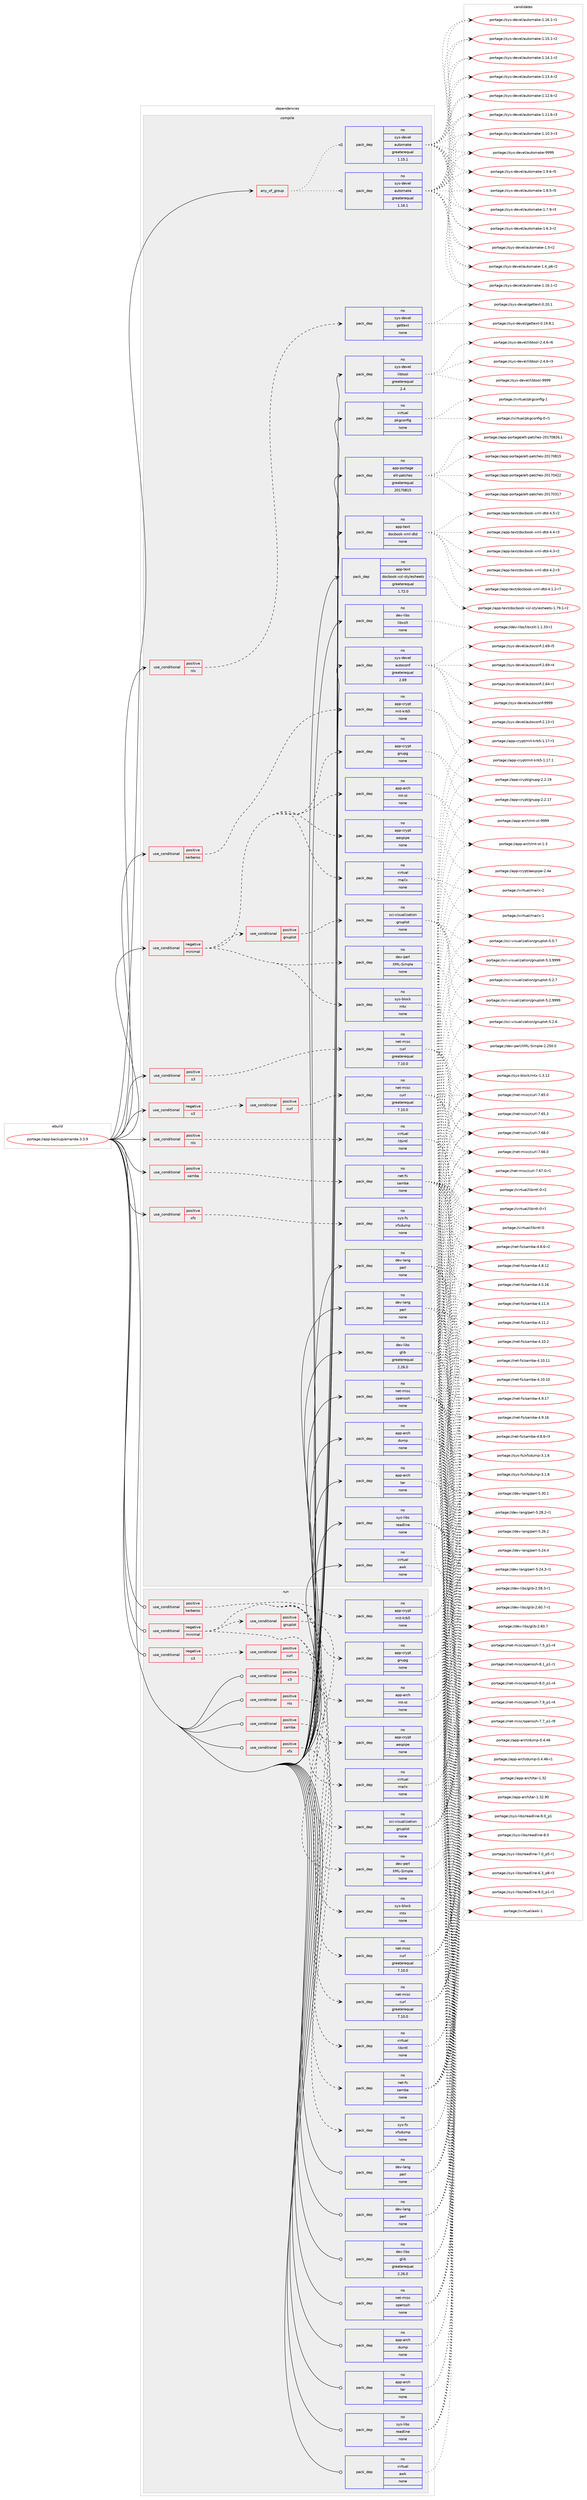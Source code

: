 digraph prolog {

# *************
# Graph options
# *************

newrank=true;
concentrate=true;
compound=true;
graph [rankdir=LR,fontname=Helvetica,fontsize=10,ranksep=1.5];#, ranksep=2.5, nodesep=0.2];
edge  [arrowhead=vee];
node  [fontname=Helvetica,fontsize=10];

# **********
# The ebuild
# **********

subgraph cluster_leftcol {
color=gray;
label=<<i>ebuild</i>>;
id [label="portage://app-backup/amanda-3.3.9", color=red, width=4, href="../app-backup/amanda-3.3.9.svg"];
}

# ****************
# The dependencies
# ****************

subgraph cluster_midcol {
color=gray;
label=<<i>dependencies</i>>;
subgraph cluster_compile {
fillcolor="#eeeeee";
style=filled;
label=<<i>compile</i>>;
subgraph any8335 {
dependency648309 [label=<<TABLE BORDER="0" CELLBORDER="1" CELLSPACING="0" CELLPADDING="4"><TR><TD CELLPADDING="10">any_of_group</TD></TR></TABLE>>, shape=none, color=red];subgraph pack486725 {
dependency648310 [label=<<TABLE BORDER="0" CELLBORDER="1" CELLSPACING="0" CELLPADDING="4" WIDTH="220"><TR><TD ROWSPAN="6" CELLPADDING="30">pack_dep</TD></TR><TR><TD WIDTH="110">no</TD></TR><TR><TD>sys-devel</TD></TR><TR><TD>automake</TD></TR><TR><TD>greaterequal</TD></TR><TR><TD>1.16.1</TD></TR></TABLE>>, shape=none, color=blue];
}
dependency648309:e -> dependency648310:w [weight=20,style="dotted",arrowhead="oinv"];
subgraph pack486726 {
dependency648311 [label=<<TABLE BORDER="0" CELLBORDER="1" CELLSPACING="0" CELLPADDING="4" WIDTH="220"><TR><TD ROWSPAN="6" CELLPADDING="30">pack_dep</TD></TR><TR><TD WIDTH="110">no</TD></TR><TR><TD>sys-devel</TD></TR><TR><TD>automake</TD></TR><TR><TD>greaterequal</TD></TR><TR><TD>1.15.1</TD></TR></TABLE>>, shape=none, color=blue];
}
dependency648309:e -> dependency648311:w [weight=20,style="dotted",arrowhead="oinv"];
}
id:e -> dependency648309:w [weight=20,style="solid",arrowhead="vee"];
subgraph cond152956 {
dependency648312 [label=<<TABLE BORDER="0" CELLBORDER="1" CELLSPACING="0" CELLPADDING="4"><TR><TD ROWSPAN="3" CELLPADDING="10">use_conditional</TD></TR><TR><TD>negative</TD></TR><TR><TD>minimal</TD></TR></TABLE>>, shape=none, color=red];
subgraph pack486727 {
dependency648313 [label=<<TABLE BORDER="0" CELLBORDER="1" CELLSPACING="0" CELLPADDING="4" WIDTH="220"><TR><TD ROWSPAN="6" CELLPADDING="30">pack_dep</TD></TR><TR><TD WIDTH="110">no</TD></TR><TR><TD>dev-perl</TD></TR><TR><TD>XML-Simple</TD></TR><TR><TD>none</TD></TR><TR><TD></TD></TR></TABLE>>, shape=none, color=blue];
}
dependency648312:e -> dependency648313:w [weight=20,style="dashed",arrowhead="vee"];
subgraph pack486728 {
dependency648314 [label=<<TABLE BORDER="0" CELLBORDER="1" CELLSPACING="0" CELLPADDING="4" WIDTH="220"><TR><TD ROWSPAN="6" CELLPADDING="30">pack_dep</TD></TR><TR><TD WIDTH="110">no</TD></TR><TR><TD>virtual</TD></TR><TR><TD>mailx</TD></TR><TR><TD>none</TD></TR><TR><TD></TD></TR></TABLE>>, shape=none, color=blue];
}
dependency648312:e -> dependency648314:w [weight=20,style="dashed",arrowhead="vee"];
subgraph pack486729 {
dependency648315 [label=<<TABLE BORDER="0" CELLBORDER="1" CELLSPACING="0" CELLPADDING="4" WIDTH="220"><TR><TD ROWSPAN="6" CELLPADDING="30">pack_dep</TD></TR><TR><TD WIDTH="110">no</TD></TR><TR><TD>app-arch</TD></TR><TR><TD>mt-st</TD></TR><TR><TD>none</TD></TR><TR><TD></TD></TR></TABLE>>, shape=none, color=blue];
}
dependency648312:e -> dependency648315:w [weight=20,style="dashed",arrowhead="vee"];
subgraph pack486730 {
dependency648316 [label=<<TABLE BORDER="0" CELLBORDER="1" CELLSPACING="0" CELLPADDING="4" WIDTH="220"><TR><TD ROWSPAN="6" CELLPADDING="30">pack_dep</TD></TR><TR><TD WIDTH="110">no</TD></TR><TR><TD>sys-block</TD></TR><TR><TD>mtx</TD></TR><TR><TD>none</TD></TR><TR><TD></TD></TR></TABLE>>, shape=none, color=blue];
}
dependency648312:e -> dependency648316:w [weight=20,style="dashed",arrowhead="vee"];
subgraph cond152957 {
dependency648317 [label=<<TABLE BORDER="0" CELLBORDER="1" CELLSPACING="0" CELLPADDING="4"><TR><TD ROWSPAN="3" CELLPADDING="10">use_conditional</TD></TR><TR><TD>positive</TD></TR><TR><TD>gnuplot</TD></TR></TABLE>>, shape=none, color=red];
subgraph pack486731 {
dependency648318 [label=<<TABLE BORDER="0" CELLBORDER="1" CELLSPACING="0" CELLPADDING="4" WIDTH="220"><TR><TD ROWSPAN="6" CELLPADDING="30">pack_dep</TD></TR><TR><TD WIDTH="110">no</TD></TR><TR><TD>sci-visualization</TD></TR><TR><TD>gnuplot</TD></TR><TR><TD>none</TD></TR><TR><TD></TD></TR></TABLE>>, shape=none, color=blue];
}
dependency648317:e -> dependency648318:w [weight=20,style="dashed",arrowhead="vee"];
}
dependency648312:e -> dependency648317:w [weight=20,style="dashed",arrowhead="vee"];
subgraph pack486732 {
dependency648319 [label=<<TABLE BORDER="0" CELLBORDER="1" CELLSPACING="0" CELLPADDING="4" WIDTH="220"><TR><TD ROWSPAN="6" CELLPADDING="30">pack_dep</TD></TR><TR><TD WIDTH="110">no</TD></TR><TR><TD>app-crypt</TD></TR><TR><TD>aespipe</TD></TR><TR><TD>none</TD></TR><TR><TD></TD></TR></TABLE>>, shape=none, color=blue];
}
dependency648312:e -> dependency648319:w [weight=20,style="dashed",arrowhead="vee"];
subgraph pack486733 {
dependency648320 [label=<<TABLE BORDER="0" CELLBORDER="1" CELLSPACING="0" CELLPADDING="4" WIDTH="220"><TR><TD ROWSPAN="6" CELLPADDING="30">pack_dep</TD></TR><TR><TD WIDTH="110">no</TD></TR><TR><TD>app-crypt</TD></TR><TR><TD>gnupg</TD></TR><TR><TD>none</TD></TR><TR><TD></TD></TR></TABLE>>, shape=none, color=blue];
}
dependency648312:e -> dependency648320:w [weight=20,style="dashed",arrowhead="vee"];
}
id:e -> dependency648312:w [weight=20,style="solid",arrowhead="vee"];
subgraph cond152958 {
dependency648321 [label=<<TABLE BORDER="0" CELLBORDER="1" CELLSPACING="0" CELLPADDING="4"><TR><TD ROWSPAN="3" CELLPADDING="10">use_conditional</TD></TR><TR><TD>negative</TD></TR><TR><TD>s3</TD></TR></TABLE>>, shape=none, color=red];
subgraph cond152959 {
dependency648322 [label=<<TABLE BORDER="0" CELLBORDER="1" CELLSPACING="0" CELLPADDING="4"><TR><TD ROWSPAN="3" CELLPADDING="10">use_conditional</TD></TR><TR><TD>positive</TD></TR><TR><TD>curl</TD></TR></TABLE>>, shape=none, color=red];
subgraph pack486734 {
dependency648323 [label=<<TABLE BORDER="0" CELLBORDER="1" CELLSPACING="0" CELLPADDING="4" WIDTH="220"><TR><TD ROWSPAN="6" CELLPADDING="30">pack_dep</TD></TR><TR><TD WIDTH="110">no</TD></TR><TR><TD>net-misc</TD></TR><TR><TD>curl</TD></TR><TR><TD>greaterequal</TD></TR><TR><TD>7.10.0</TD></TR></TABLE>>, shape=none, color=blue];
}
dependency648322:e -> dependency648323:w [weight=20,style="dashed",arrowhead="vee"];
}
dependency648321:e -> dependency648322:w [weight=20,style="dashed",arrowhead="vee"];
}
id:e -> dependency648321:w [weight=20,style="solid",arrowhead="vee"];
subgraph cond152960 {
dependency648324 [label=<<TABLE BORDER="0" CELLBORDER="1" CELLSPACING="0" CELLPADDING="4"><TR><TD ROWSPAN="3" CELLPADDING="10">use_conditional</TD></TR><TR><TD>positive</TD></TR><TR><TD>kerberos</TD></TR></TABLE>>, shape=none, color=red];
subgraph pack486735 {
dependency648325 [label=<<TABLE BORDER="0" CELLBORDER="1" CELLSPACING="0" CELLPADDING="4" WIDTH="220"><TR><TD ROWSPAN="6" CELLPADDING="30">pack_dep</TD></TR><TR><TD WIDTH="110">no</TD></TR><TR><TD>app-crypt</TD></TR><TR><TD>mit-krb5</TD></TR><TR><TD>none</TD></TR><TR><TD></TD></TR></TABLE>>, shape=none, color=blue];
}
dependency648324:e -> dependency648325:w [weight=20,style="dashed",arrowhead="vee"];
}
id:e -> dependency648324:w [weight=20,style="solid",arrowhead="vee"];
subgraph cond152961 {
dependency648326 [label=<<TABLE BORDER="0" CELLBORDER="1" CELLSPACING="0" CELLPADDING="4"><TR><TD ROWSPAN="3" CELLPADDING="10">use_conditional</TD></TR><TR><TD>positive</TD></TR><TR><TD>nls</TD></TR></TABLE>>, shape=none, color=red];
subgraph pack486736 {
dependency648327 [label=<<TABLE BORDER="0" CELLBORDER="1" CELLSPACING="0" CELLPADDING="4" WIDTH="220"><TR><TD ROWSPAN="6" CELLPADDING="30">pack_dep</TD></TR><TR><TD WIDTH="110">no</TD></TR><TR><TD>sys-devel</TD></TR><TR><TD>gettext</TD></TR><TR><TD>none</TD></TR><TR><TD></TD></TR></TABLE>>, shape=none, color=blue];
}
dependency648326:e -> dependency648327:w [weight=20,style="dashed",arrowhead="vee"];
}
id:e -> dependency648326:w [weight=20,style="solid",arrowhead="vee"];
subgraph cond152962 {
dependency648328 [label=<<TABLE BORDER="0" CELLBORDER="1" CELLSPACING="0" CELLPADDING="4"><TR><TD ROWSPAN="3" CELLPADDING="10">use_conditional</TD></TR><TR><TD>positive</TD></TR><TR><TD>nls</TD></TR></TABLE>>, shape=none, color=red];
subgraph pack486737 {
dependency648329 [label=<<TABLE BORDER="0" CELLBORDER="1" CELLSPACING="0" CELLPADDING="4" WIDTH="220"><TR><TD ROWSPAN="6" CELLPADDING="30">pack_dep</TD></TR><TR><TD WIDTH="110">no</TD></TR><TR><TD>virtual</TD></TR><TR><TD>libintl</TD></TR><TR><TD>none</TD></TR><TR><TD></TD></TR></TABLE>>, shape=none, color=blue];
}
dependency648328:e -> dependency648329:w [weight=20,style="dashed",arrowhead="vee"];
}
id:e -> dependency648328:w [weight=20,style="solid",arrowhead="vee"];
subgraph cond152963 {
dependency648330 [label=<<TABLE BORDER="0" CELLBORDER="1" CELLSPACING="0" CELLPADDING="4"><TR><TD ROWSPAN="3" CELLPADDING="10">use_conditional</TD></TR><TR><TD>positive</TD></TR><TR><TD>s3</TD></TR></TABLE>>, shape=none, color=red];
subgraph pack486738 {
dependency648331 [label=<<TABLE BORDER="0" CELLBORDER="1" CELLSPACING="0" CELLPADDING="4" WIDTH="220"><TR><TD ROWSPAN="6" CELLPADDING="30">pack_dep</TD></TR><TR><TD WIDTH="110">no</TD></TR><TR><TD>net-misc</TD></TR><TR><TD>curl</TD></TR><TR><TD>greaterequal</TD></TR><TR><TD>7.10.0</TD></TR></TABLE>>, shape=none, color=blue];
}
dependency648330:e -> dependency648331:w [weight=20,style="dashed",arrowhead="vee"];
}
id:e -> dependency648330:w [weight=20,style="solid",arrowhead="vee"];
subgraph cond152964 {
dependency648332 [label=<<TABLE BORDER="0" CELLBORDER="1" CELLSPACING="0" CELLPADDING="4"><TR><TD ROWSPAN="3" CELLPADDING="10">use_conditional</TD></TR><TR><TD>positive</TD></TR><TR><TD>samba</TD></TR></TABLE>>, shape=none, color=red];
subgraph pack486739 {
dependency648333 [label=<<TABLE BORDER="0" CELLBORDER="1" CELLSPACING="0" CELLPADDING="4" WIDTH="220"><TR><TD ROWSPAN="6" CELLPADDING="30">pack_dep</TD></TR><TR><TD WIDTH="110">no</TD></TR><TR><TD>net-fs</TD></TR><TR><TD>samba</TD></TR><TR><TD>none</TD></TR><TR><TD></TD></TR></TABLE>>, shape=none, color=blue];
}
dependency648332:e -> dependency648333:w [weight=20,style="dashed",arrowhead="vee"];
}
id:e -> dependency648332:w [weight=20,style="solid",arrowhead="vee"];
subgraph cond152965 {
dependency648334 [label=<<TABLE BORDER="0" CELLBORDER="1" CELLSPACING="0" CELLPADDING="4"><TR><TD ROWSPAN="3" CELLPADDING="10">use_conditional</TD></TR><TR><TD>positive</TD></TR><TR><TD>xfs</TD></TR></TABLE>>, shape=none, color=red];
subgraph pack486740 {
dependency648335 [label=<<TABLE BORDER="0" CELLBORDER="1" CELLSPACING="0" CELLPADDING="4" WIDTH="220"><TR><TD ROWSPAN="6" CELLPADDING="30">pack_dep</TD></TR><TR><TD WIDTH="110">no</TD></TR><TR><TD>sys-fs</TD></TR><TR><TD>xfsdump</TD></TR><TR><TD>none</TD></TR><TR><TD></TD></TR></TABLE>>, shape=none, color=blue];
}
dependency648334:e -> dependency648335:w [weight=20,style="dashed",arrowhead="vee"];
}
id:e -> dependency648334:w [weight=20,style="solid",arrowhead="vee"];
subgraph pack486741 {
dependency648336 [label=<<TABLE BORDER="0" CELLBORDER="1" CELLSPACING="0" CELLPADDING="4" WIDTH="220"><TR><TD ROWSPAN="6" CELLPADDING="30">pack_dep</TD></TR><TR><TD WIDTH="110">no</TD></TR><TR><TD>app-arch</TD></TR><TR><TD>dump</TD></TR><TR><TD>none</TD></TR><TR><TD></TD></TR></TABLE>>, shape=none, color=blue];
}
id:e -> dependency648336:w [weight=20,style="solid",arrowhead="vee"];
subgraph pack486742 {
dependency648337 [label=<<TABLE BORDER="0" CELLBORDER="1" CELLSPACING="0" CELLPADDING="4" WIDTH="220"><TR><TD ROWSPAN="6" CELLPADDING="30">pack_dep</TD></TR><TR><TD WIDTH="110">no</TD></TR><TR><TD>app-arch</TD></TR><TR><TD>tar</TD></TR><TR><TD>none</TD></TR><TR><TD></TD></TR></TABLE>>, shape=none, color=blue];
}
id:e -> dependency648337:w [weight=20,style="solid",arrowhead="vee"];
subgraph pack486743 {
dependency648338 [label=<<TABLE BORDER="0" CELLBORDER="1" CELLSPACING="0" CELLPADDING="4" WIDTH="220"><TR><TD ROWSPAN="6" CELLPADDING="30">pack_dep</TD></TR><TR><TD WIDTH="110">no</TD></TR><TR><TD>app-portage</TD></TR><TR><TD>elt-patches</TD></TR><TR><TD>greaterequal</TD></TR><TR><TD>20170815</TD></TR></TABLE>>, shape=none, color=blue];
}
id:e -> dependency648338:w [weight=20,style="solid",arrowhead="vee"];
subgraph pack486744 {
dependency648339 [label=<<TABLE BORDER="0" CELLBORDER="1" CELLSPACING="0" CELLPADDING="4" WIDTH="220"><TR><TD ROWSPAN="6" CELLPADDING="30">pack_dep</TD></TR><TR><TD WIDTH="110">no</TD></TR><TR><TD>app-text</TD></TR><TR><TD>docbook-xml-dtd</TD></TR><TR><TD>none</TD></TR><TR><TD></TD></TR></TABLE>>, shape=none, color=blue];
}
id:e -> dependency648339:w [weight=20,style="solid",arrowhead="vee"];
subgraph pack486745 {
dependency648340 [label=<<TABLE BORDER="0" CELLBORDER="1" CELLSPACING="0" CELLPADDING="4" WIDTH="220"><TR><TD ROWSPAN="6" CELLPADDING="30">pack_dep</TD></TR><TR><TD WIDTH="110">no</TD></TR><TR><TD>app-text</TD></TR><TR><TD>docbook-xsl-stylesheets</TD></TR><TR><TD>greaterequal</TD></TR><TR><TD>1.72.0</TD></TR></TABLE>>, shape=none, color=blue];
}
id:e -> dependency648340:w [weight=20,style="solid",arrowhead="vee"];
subgraph pack486746 {
dependency648341 [label=<<TABLE BORDER="0" CELLBORDER="1" CELLSPACING="0" CELLPADDING="4" WIDTH="220"><TR><TD ROWSPAN="6" CELLPADDING="30">pack_dep</TD></TR><TR><TD WIDTH="110">no</TD></TR><TR><TD>dev-lang</TD></TR><TR><TD>perl</TD></TR><TR><TD>none</TD></TR><TR><TD></TD></TR></TABLE>>, shape=none, color=blue];
}
id:e -> dependency648341:w [weight=20,style="solid",arrowhead="vee"];
subgraph pack486747 {
dependency648342 [label=<<TABLE BORDER="0" CELLBORDER="1" CELLSPACING="0" CELLPADDING="4" WIDTH="220"><TR><TD ROWSPAN="6" CELLPADDING="30">pack_dep</TD></TR><TR><TD WIDTH="110">no</TD></TR><TR><TD>dev-lang</TD></TR><TR><TD>perl</TD></TR><TR><TD>none</TD></TR><TR><TD></TD></TR></TABLE>>, shape=none, color=blue];
}
id:e -> dependency648342:w [weight=20,style="solid",arrowhead="vee"];
subgraph pack486748 {
dependency648343 [label=<<TABLE BORDER="0" CELLBORDER="1" CELLSPACING="0" CELLPADDING="4" WIDTH="220"><TR><TD ROWSPAN="6" CELLPADDING="30">pack_dep</TD></TR><TR><TD WIDTH="110">no</TD></TR><TR><TD>dev-libs</TD></TR><TR><TD>glib</TD></TR><TR><TD>greaterequal</TD></TR><TR><TD>2.26.0</TD></TR></TABLE>>, shape=none, color=blue];
}
id:e -> dependency648343:w [weight=20,style="solid",arrowhead="vee"];
subgraph pack486749 {
dependency648344 [label=<<TABLE BORDER="0" CELLBORDER="1" CELLSPACING="0" CELLPADDING="4" WIDTH="220"><TR><TD ROWSPAN="6" CELLPADDING="30">pack_dep</TD></TR><TR><TD WIDTH="110">no</TD></TR><TR><TD>dev-libs</TD></TR><TR><TD>libxslt</TD></TR><TR><TD>none</TD></TR><TR><TD></TD></TR></TABLE>>, shape=none, color=blue];
}
id:e -> dependency648344:w [weight=20,style="solid",arrowhead="vee"];
subgraph pack486750 {
dependency648345 [label=<<TABLE BORDER="0" CELLBORDER="1" CELLSPACING="0" CELLPADDING="4" WIDTH="220"><TR><TD ROWSPAN="6" CELLPADDING="30">pack_dep</TD></TR><TR><TD WIDTH="110">no</TD></TR><TR><TD>net-misc</TD></TR><TR><TD>openssh</TD></TR><TR><TD>none</TD></TR><TR><TD></TD></TR></TABLE>>, shape=none, color=blue];
}
id:e -> dependency648345:w [weight=20,style="solid",arrowhead="vee"];
subgraph pack486751 {
dependency648346 [label=<<TABLE BORDER="0" CELLBORDER="1" CELLSPACING="0" CELLPADDING="4" WIDTH="220"><TR><TD ROWSPAN="6" CELLPADDING="30">pack_dep</TD></TR><TR><TD WIDTH="110">no</TD></TR><TR><TD>sys-devel</TD></TR><TR><TD>autoconf</TD></TR><TR><TD>greaterequal</TD></TR><TR><TD>2.69</TD></TR></TABLE>>, shape=none, color=blue];
}
id:e -> dependency648346:w [weight=20,style="solid",arrowhead="vee"];
subgraph pack486752 {
dependency648347 [label=<<TABLE BORDER="0" CELLBORDER="1" CELLSPACING="0" CELLPADDING="4" WIDTH="220"><TR><TD ROWSPAN="6" CELLPADDING="30">pack_dep</TD></TR><TR><TD WIDTH="110">no</TD></TR><TR><TD>sys-devel</TD></TR><TR><TD>libtool</TD></TR><TR><TD>greaterequal</TD></TR><TR><TD>2.4</TD></TR></TABLE>>, shape=none, color=blue];
}
id:e -> dependency648347:w [weight=20,style="solid",arrowhead="vee"];
subgraph pack486753 {
dependency648348 [label=<<TABLE BORDER="0" CELLBORDER="1" CELLSPACING="0" CELLPADDING="4" WIDTH="220"><TR><TD ROWSPAN="6" CELLPADDING="30">pack_dep</TD></TR><TR><TD WIDTH="110">no</TD></TR><TR><TD>sys-libs</TD></TR><TR><TD>readline</TD></TR><TR><TD>none</TD></TR><TR><TD></TD></TR></TABLE>>, shape=none, color=blue];
}
id:e -> dependency648348:w [weight=20,style="solid",arrowhead="vee"];
subgraph pack486754 {
dependency648349 [label=<<TABLE BORDER="0" CELLBORDER="1" CELLSPACING="0" CELLPADDING="4" WIDTH="220"><TR><TD ROWSPAN="6" CELLPADDING="30">pack_dep</TD></TR><TR><TD WIDTH="110">no</TD></TR><TR><TD>virtual</TD></TR><TR><TD>awk</TD></TR><TR><TD>none</TD></TR><TR><TD></TD></TR></TABLE>>, shape=none, color=blue];
}
id:e -> dependency648349:w [weight=20,style="solid",arrowhead="vee"];
subgraph pack486755 {
dependency648350 [label=<<TABLE BORDER="0" CELLBORDER="1" CELLSPACING="0" CELLPADDING="4" WIDTH="220"><TR><TD ROWSPAN="6" CELLPADDING="30">pack_dep</TD></TR><TR><TD WIDTH="110">no</TD></TR><TR><TD>virtual</TD></TR><TR><TD>pkgconfig</TD></TR><TR><TD>none</TD></TR><TR><TD></TD></TR></TABLE>>, shape=none, color=blue];
}
id:e -> dependency648350:w [weight=20,style="solid",arrowhead="vee"];
}
subgraph cluster_compileandrun {
fillcolor="#eeeeee";
style=filled;
label=<<i>compile and run</i>>;
}
subgraph cluster_run {
fillcolor="#eeeeee";
style=filled;
label=<<i>run</i>>;
subgraph cond152966 {
dependency648351 [label=<<TABLE BORDER="0" CELLBORDER="1" CELLSPACING="0" CELLPADDING="4"><TR><TD ROWSPAN="3" CELLPADDING="10">use_conditional</TD></TR><TR><TD>negative</TD></TR><TR><TD>minimal</TD></TR></TABLE>>, shape=none, color=red];
subgraph pack486756 {
dependency648352 [label=<<TABLE BORDER="0" CELLBORDER="1" CELLSPACING="0" CELLPADDING="4" WIDTH="220"><TR><TD ROWSPAN="6" CELLPADDING="30">pack_dep</TD></TR><TR><TD WIDTH="110">no</TD></TR><TR><TD>dev-perl</TD></TR><TR><TD>XML-Simple</TD></TR><TR><TD>none</TD></TR><TR><TD></TD></TR></TABLE>>, shape=none, color=blue];
}
dependency648351:e -> dependency648352:w [weight=20,style="dashed",arrowhead="vee"];
subgraph pack486757 {
dependency648353 [label=<<TABLE BORDER="0" CELLBORDER="1" CELLSPACING="0" CELLPADDING="4" WIDTH="220"><TR><TD ROWSPAN="6" CELLPADDING="30">pack_dep</TD></TR><TR><TD WIDTH="110">no</TD></TR><TR><TD>virtual</TD></TR><TR><TD>mailx</TD></TR><TR><TD>none</TD></TR><TR><TD></TD></TR></TABLE>>, shape=none, color=blue];
}
dependency648351:e -> dependency648353:w [weight=20,style="dashed",arrowhead="vee"];
subgraph pack486758 {
dependency648354 [label=<<TABLE BORDER="0" CELLBORDER="1" CELLSPACING="0" CELLPADDING="4" WIDTH="220"><TR><TD ROWSPAN="6" CELLPADDING="30">pack_dep</TD></TR><TR><TD WIDTH="110">no</TD></TR><TR><TD>app-arch</TD></TR><TR><TD>mt-st</TD></TR><TR><TD>none</TD></TR><TR><TD></TD></TR></TABLE>>, shape=none, color=blue];
}
dependency648351:e -> dependency648354:w [weight=20,style="dashed",arrowhead="vee"];
subgraph pack486759 {
dependency648355 [label=<<TABLE BORDER="0" CELLBORDER="1" CELLSPACING="0" CELLPADDING="4" WIDTH="220"><TR><TD ROWSPAN="6" CELLPADDING="30">pack_dep</TD></TR><TR><TD WIDTH="110">no</TD></TR><TR><TD>sys-block</TD></TR><TR><TD>mtx</TD></TR><TR><TD>none</TD></TR><TR><TD></TD></TR></TABLE>>, shape=none, color=blue];
}
dependency648351:e -> dependency648355:w [weight=20,style="dashed",arrowhead="vee"];
subgraph cond152967 {
dependency648356 [label=<<TABLE BORDER="0" CELLBORDER="1" CELLSPACING="0" CELLPADDING="4"><TR><TD ROWSPAN="3" CELLPADDING="10">use_conditional</TD></TR><TR><TD>positive</TD></TR><TR><TD>gnuplot</TD></TR></TABLE>>, shape=none, color=red];
subgraph pack486760 {
dependency648357 [label=<<TABLE BORDER="0" CELLBORDER="1" CELLSPACING="0" CELLPADDING="4" WIDTH="220"><TR><TD ROWSPAN="6" CELLPADDING="30">pack_dep</TD></TR><TR><TD WIDTH="110">no</TD></TR><TR><TD>sci-visualization</TD></TR><TR><TD>gnuplot</TD></TR><TR><TD>none</TD></TR><TR><TD></TD></TR></TABLE>>, shape=none, color=blue];
}
dependency648356:e -> dependency648357:w [weight=20,style="dashed",arrowhead="vee"];
}
dependency648351:e -> dependency648356:w [weight=20,style="dashed",arrowhead="vee"];
subgraph pack486761 {
dependency648358 [label=<<TABLE BORDER="0" CELLBORDER="1" CELLSPACING="0" CELLPADDING="4" WIDTH="220"><TR><TD ROWSPAN="6" CELLPADDING="30">pack_dep</TD></TR><TR><TD WIDTH="110">no</TD></TR><TR><TD>app-crypt</TD></TR><TR><TD>aespipe</TD></TR><TR><TD>none</TD></TR><TR><TD></TD></TR></TABLE>>, shape=none, color=blue];
}
dependency648351:e -> dependency648358:w [weight=20,style="dashed",arrowhead="vee"];
subgraph pack486762 {
dependency648359 [label=<<TABLE BORDER="0" CELLBORDER="1" CELLSPACING="0" CELLPADDING="4" WIDTH="220"><TR><TD ROWSPAN="6" CELLPADDING="30">pack_dep</TD></TR><TR><TD WIDTH="110">no</TD></TR><TR><TD>app-crypt</TD></TR><TR><TD>gnupg</TD></TR><TR><TD>none</TD></TR><TR><TD></TD></TR></TABLE>>, shape=none, color=blue];
}
dependency648351:e -> dependency648359:w [weight=20,style="dashed",arrowhead="vee"];
}
id:e -> dependency648351:w [weight=20,style="solid",arrowhead="odot"];
subgraph cond152968 {
dependency648360 [label=<<TABLE BORDER="0" CELLBORDER="1" CELLSPACING="0" CELLPADDING="4"><TR><TD ROWSPAN="3" CELLPADDING="10">use_conditional</TD></TR><TR><TD>negative</TD></TR><TR><TD>s3</TD></TR></TABLE>>, shape=none, color=red];
subgraph cond152969 {
dependency648361 [label=<<TABLE BORDER="0" CELLBORDER="1" CELLSPACING="0" CELLPADDING="4"><TR><TD ROWSPAN="3" CELLPADDING="10">use_conditional</TD></TR><TR><TD>positive</TD></TR><TR><TD>curl</TD></TR></TABLE>>, shape=none, color=red];
subgraph pack486763 {
dependency648362 [label=<<TABLE BORDER="0" CELLBORDER="1" CELLSPACING="0" CELLPADDING="4" WIDTH="220"><TR><TD ROWSPAN="6" CELLPADDING="30">pack_dep</TD></TR><TR><TD WIDTH="110">no</TD></TR><TR><TD>net-misc</TD></TR><TR><TD>curl</TD></TR><TR><TD>greaterequal</TD></TR><TR><TD>7.10.0</TD></TR></TABLE>>, shape=none, color=blue];
}
dependency648361:e -> dependency648362:w [weight=20,style="dashed",arrowhead="vee"];
}
dependency648360:e -> dependency648361:w [weight=20,style="dashed",arrowhead="vee"];
}
id:e -> dependency648360:w [weight=20,style="solid",arrowhead="odot"];
subgraph cond152970 {
dependency648363 [label=<<TABLE BORDER="0" CELLBORDER="1" CELLSPACING="0" CELLPADDING="4"><TR><TD ROWSPAN="3" CELLPADDING="10">use_conditional</TD></TR><TR><TD>positive</TD></TR><TR><TD>kerberos</TD></TR></TABLE>>, shape=none, color=red];
subgraph pack486764 {
dependency648364 [label=<<TABLE BORDER="0" CELLBORDER="1" CELLSPACING="0" CELLPADDING="4" WIDTH="220"><TR><TD ROWSPAN="6" CELLPADDING="30">pack_dep</TD></TR><TR><TD WIDTH="110">no</TD></TR><TR><TD>app-crypt</TD></TR><TR><TD>mit-krb5</TD></TR><TR><TD>none</TD></TR><TR><TD></TD></TR></TABLE>>, shape=none, color=blue];
}
dependency648363:e -> dependency648364:w [weight=20,style="dashed",arrowhead="vee"];
}
id:e -> dependency648363:w [weight=20,style="solid",arrowhead="odot"];
subgraph cond152971 {
dependency648365 [label=<<TABLE BORDER="0" CELLBORDER="1" CELLSPACING="0" CELLPADDING="4"><TR><TD ROWSPAN="3" CELLPADDING="10">use_conditional</TD></TR><TR><TD>positive</TD></TR><TR><TD>nls</TD></TR></TABLE>>, shape=none, color=red];
subgraph pack486765 {
dependency648366 [label=<<TABLE BORDER="0" CELLBORDER="1" CELLSPACING="0" CELLPADDING="4" WIDTH="220"><TR><TD ROWSPAN="6" CELLPADDING="30">pack_dep</TD></TR><TR><TD WIDTH="110">no</TD></TR><TR><TD>virtual</TD></TR><TR><TD>libintl</TD></TR><TR><TD>none</TD></TR><TR><TD></TD></TR></TABLE>>, shape=none, color=blue];
}
dependency648365:e -> dependency648366:w [weight=20,style="dashed",arrowhead="vee"];
}
id:e -> dependency648365:w [weight=20,style="solid",arrowhead="odot"];
subgraph cond152972 {
dependency648367 [label=<<TABLE BORDER="0" CELLBORDER="1" CELLSPACING="0" CELLPADDING="4"><TR><TD ROWSPAN="3" CELLPADDING="10">use_conditional</TD></TR><TR><TD>positive</TD></TR><TR><TD>s3</TD></TR></TABLE>>, shape=none, color=red];
subgraph pack486766 {
dependency648368 [label=<<TABLE BORDER="0" CELLBORDER="1" CELLSPACING="0" CELLPADDING="4" WIDTH="220"><TR><TD ROWSPAN="6" CELLPADDING="30">pack_dep</TD></TR><TR><TD WIDTH="110">no</TD></TR><TR><TD>net-misc</TD></TR><TR><TD>curl</TD></TR><TR><TD>greaterequal</TD></TR><TR><TD>7.10.0</TD></TR></TABLE>>, shape=none, color=blue];
}
dependency648367:e -> dependency648368:w [weight=20,style="dashed",arrowhead="vee"];
}
id:e -> dependency648367:w [weight=20,style="solid",arrowhead="odot"];
subgraph cond152973 {
dependency648369 [label=<<TABLE BORDER="0" CELLBORDER="1" CELLSPACING="0" CELLPADDING="4"><TR><TD ROWSPAN="3" CELLPADDING="10">use_conditional</TD></TR><TR><TD>positive</TD></TR><TR><TD>samba</TD></TR></TABLE>>, shape=none, color=red];
subgraph pack486767 {
dependency648370 [label=<<TABLE BORDER="0" CELLBORDER="1" CELLSPACING="0" CELLPADDING="4" WIDTH="220"><TR><TD ROWSPAN="6" CELLPADDING="30">pack_dep</TD></TR><TR><TD WIDTH="110">no</TD></TR><TR><TD>net-fs</TD></TR><TR><TD>samba</TD></TR><TR><TD>none</TD></TR><TR><TD></TD></TR></TABLE>>, shape=none, color=blue];
}
dependency648369:e -> dependency648370:w [weight=20,style="dashed",arrowhead="vee"];
}
id:e -> dependency648369:w [weight=20,style="solid",arrowhead="odot"];
subgraph cond152974 {
dependency648371 [label=<<TABLE BORDER="0" CELLBORDER="1" CELLSPACING="0" CELLPADDING="4"><TR><TD ROWSPAN="3" CELLPADDING="10">use_conditional</TD></TR><TR><TD>positive</TD></TR><TR><TD>xfs</TD></TR></TABLE>>, shape=none, color=red];
subgraph pack486768 {
dependency648372 [label=<<TABLE BORDER="0" CELLBORDER="1" CELLSPACING="0" CELLPADDING="4" WIDTH="220"><TR><TD ROWSPAN="6" CELLPADDING="30">pack_dep</TD></TR><TR><TD WIDTH="110">no</TD></TR><TR><TD>sys-fs</TD></TR><TR><TD>xfsdump</TD></TR><TR><TD>none</TD></TR><TR><TD></TD></TR></TABLE>>, shape=none, color=blue];
}
dependency648371:e -> dependency648372:w [weight=20,style="dashed",arrowhead="vee"];
}
id:e -> dependency648371:w [weight=20,style="solid",arrowhead="odot"];
subgraph pack486769 {
dependency648373 [label=<<TABLE BORDER="0" CELLBORDER="1" CELLSPACING="0" CELLPADDING="4" WIDTH="220"><TR><TD ROWSPAN="6" CELLPADDING="30">pack_dep</TD></TR><TR><TD WIDTH="110">no</TD></TR><TR><TD>app-arch</TD></TR><TR><TD>dump</TD></TR><TR><TD>none</TD></TR><TR><TD></TD></TR></TABLE>>, shape=none, color=blue];
}
id:e -> dependency648373:w [weight=20,style="solid",arrowhead="odot"];
subgraph pack486770 {
dependency648374 [label=<<TABLE BORDER="0" CELLBORDER="1" CELLSPACING="0" CELLPADDING="4" WIDTH="220"><TR><TD ROWSPAN="6" CELLPADDING="30">pack_dep</TD></TR><TR><TD WIDTH="110">no</TD></TR><TR><TD>app-arch</TD></TR><TR><TD>tar</TD></TR><TR><TD>none</TD></TR><TR><TD></TD></TR></TABLE>>, shape=none, color=blue];
}
id:e -> dependency648374:w [weight=20,style="solid",arrowhead="odot"];
subgraph pack486771 {
dependency648375 [label=<<TABLE BORDER="0" CELLBORDER="1" CELLSPACING="0" CELLPADDING="4" WIDTH="220"><TR><TD ROWSPAN="6" CELLPADDING="30">pack_dep</TD></TR><TR><TD WIDTH="110">no</TD></TR><TR><TD>dev-lang</TD></TR><TR><TD>perl</TD></TR><TR><TD>none</TD></TR><TR><TD></TD></TR></TABLE>>, shape=none, color=blue];
}
id:e -> dependency648375:w [weight=20,style="solid",arrowhead="odot"];
subgraph pack486772 {
dependency648376 [label=<<TABLE BORDER="0" CELLBORDER="1" CELLSPACING="0" CELLPADDING="4" WIDTH="220"><TR><TD ROWSPAN="6" CELLPADDING="30">pack_dep</TD></TR><TR><TD WIDTH="110">no</TD></TR><TR><TD>dev-lang</TD></TR><TR><TD>perl</TD></TR><TR><TD>none</TD></TR><TR><TD></TD></TR></TABLE>>, shape=none, color=blue];
}
id:e -> dependency648376:w [weight=20,style="solid",arrowhead="odot"];
subgraph pack486773 {
dependency648377 [label=<<TABLE BORDER="0" CELLBORDER="1" CELLSPACING="0" CELLPADDING="4" WIDTH="220"><TR><TD ROWSPAN="6" CELLPADDING="30">pack_dep</TD></TR><TR><TD WIDTH="110">no</TD></TR><TR><TD>dev-libs</TD></TR><TR><TD>glib</TD></TR><TR><TD>greaterequal</TD></TR><TR><TD>2.26.0</TD></TR></TABLE>>, shape=none, color=blue];
}
id:e -> dependency648377:w [weight=20,style="solid",arrowhead="odot"];
subgraph pack486774 {
dependency648378 [label=<<TABLE BORDER="0" CELLBORDER="1" CELLSPACING="0" CELLPADDING="4" WIDTH="220"><TR><TD ROWSPAN="6" CELLPADDING="30">pack_dep</TD></TR><TR><TD WIDTH="110">no</TD></TR><TR><TD>net-misc</TD></TR><TR><TD>openssh</TD></TR><TR><TD>none</TD></TR><TR><TD></TD></TR></TABLE>>, shape=none, color=blue];
}
id:e -> dependency648378:w [weight=20,style="solid",arrowhead="odot"];
subgraph pack486775 {
dependency648379 [label=<<TABLE BORDER="0" CELLBORDER="1" CELLSPACING="0" CELLPADDING="4" WIDTH="220"><TR><TD ROWSPAN="6" CELLPADDING="30">pack_dep</TD></TR><TR><TD WIDTH="110">no</TD></TR><TR><TD>sys-libs</TD></TR><TR><TD>readline</TD></TR><TR><TD>none</TD></TR><TR><TD></TD></TR></TABLE>>, shape=none, color=blue];
}
id:e -> dependency648379:w [weight=20,style="solid",arrowhead="odot"];
subgraph pack486776 {
dependency648380 [label=<<TABLE BORDER="0" CELLBORDER="1" CELLSPACING="0" CELLPADDING="4" WIDTH="220"><TR><TD ROWSPAN="6" CELLPADDING="30">pack_dep</TD></TR><TR><TD WIDTH="110">no</TD></TR><TR><TD>virtual</TD></TR><TR><TD>awk</TD></TR><TR><TD>none</TD></TR><TR><TD></TD></TR></TABLE>>, shape=none, color=blue];
}
id:e -> dependency648380:w [weight=20,style="solid",arrowhead="odot"];
}
}

# **************
# The candidates
# **************

subgraph cluster_choices {
rank=same;
color=gray;
label=<<i>candidates</i>>;

subgraph choice486725 {
color=black;
nodesep=1;
choice115121115451001011181011084797117116111109971071014557575757 [label="portage://sys-devel/automake-9999", color=red, width=4,href="../sys-devel/automake-9999.svg"];
choice115121115451001011181011084797117116111109971071014549465746544511453 [label="portage://sys-devel/automake-1.9.6-r5", color=red, width=4,href="../sys-devel/automake-1.9.6-r5.svg"];
choice115121115451001011181011084797117116111109971071014549465646534511453 [label="portage://sys-devel/automake-1.8.5-r5", color=red, width=4,href="../sys-devel/automake-1.8.5-r5.svg"];
choice115121115451001011181011084797117116111109971071014549465546574511451 [label="portage://sys-devel/automake-1.7.9-r3", color=red, width=4,href="../sys-devel/automake-1.7.9-r3.svg"];
choice115121115451001011181011084797117116111109971071014549465446514511450 [label="portage://sys-devel/automake-1.6.3-r2", color=red, width=4,href="../sys-devel/automake-1.6.3-r2.svg"];
choice11512111545100101118101108479711711611110997107101454946534511450 [label="portage://sys-devel/automake-1.5-r2", color=red, width=4,href="../sys-devel/automake-1.5-r2.svg"];
choice115121115451001011181011084797117116111109971071014549465295112544511450 [label="portage://sys-devel/automake-1.4_p6-r2", color=red, width=4,href="../sys-devel/automake-1.4_p6-r2.svg"];
choice11512111545100101118101108479711711611110997107101454946495446494511450 [label="portage://sys-devel/automake-1.16.1-r2", color=red, width=4,href="../sys-devel/automake-1.16.1-r2.svg"];
choice11512111545100101118101108479711711611110997107101454946495446494511449 [label="portage://sys-devel/automake-1.16.1-r1", color=red, width=4,href="../sys-devel/automake-1.16.1-r1.svg"];
choice11512111545100101118101108479711711611110997107101454946495346494511450 [label="portage://sys-devel/automake-1.15.1-r2", color=red, width=4,href="../sys-devel/automake-1.15.1-r2.svg"];
choice11512111545100101118101108479711711611110997107101454946495246494511450 [label="portage://sys-devel/automake-1.14.1-r2", color=red, width=4,href="../sys-devel/automake-1.14.1-r2.svg"];
choice11512111545100101118101108479711711611110997107101454946495146524511450 [label="portage://sys-devel/automake-1.13.4-r2", color=red, width=4,href="../sys-devel/automake-1.13.4-r2.svg"];
choice11512111545100101118101108479711711611110997107101454946495046544511450 [label="portage://sys-devel/automake-1.12.6-r2", color=red, width=4,href="../sys-devel/automake-1.12.6-r2.svg"];
choice11512111545100101118101108479711711611110997107101454946494946544511451 [label="portage://sys-devel/automake-1.11.6-r3", color=red, width=4,href="../sys-devel/automake-1.11.6-r3.svg"];
choice11512111545100101118101108479711711611110997107101454946494846514511451 [label="portage://sys-devel/automake-1.10.3-r3", color=red, width=4,href="../sys-devel/automake-1.10.3-r3.svg"];
dependency648310:e -> choice115121115451001011181011084797117116111109971071014557575757:w [style=dotted,weight="100"];
dependency648310:e -> choice115121115451001011181011084797117116111109971071014549465746544511453:w [style=dotted,weight="100"];
dependency648310:e -> choice115121115451001011181011084797117116111109971071014549465646534511453:w [style=dotted,weight="100"];
dependency648310:e -> choice115121115451001011181011084797117116111109971071014549465546574511451:w [style=dotted,weight="100"];
dependency648310:e -> choice115121115451001011181011084797117116111109971071014549465446514511450:w [style=dotted,weight="100"];
dependency648310:e -> choice11512111545100101118101108479711711611110997107101454946534511450:w [style=dotted,weight="100"];
dependency648310:e -> choice115121115451001011181011084797117116111109971071014549465295112544511450:w [style=dotted,weight="100"];
dependency648310:e -> choice11512111545100101118101108479711711611110997107101454946495446494511450:w [style=dotted,weight="100"];
dependency648310:e -> choice11512111545100101118101108479711711611110997107101454946495446494511449:w [style=dotted,weight="100"];
dependency648310:e -> choice11512111545100101118101108479711711611110997107101454946495346494511450:w [style=dotted,weight="100"];
dependency648310:e -> choice11512111545100101118101108479711711611110997107101454946495246494511450:w [style=dotted,weight="100"];
dependency648310:e -> choice11512111545100101118101108479711711611110997107101454946495146524511450:w [style=dotted,weight="100"];
dependency648310:e -> choice11512111545100101118101108479711711611110997107101454946495046544511450:w [style=dotted,weight="100"];
dependency648310:e -> choice11512111545100101118101108479711711611110997107101454946494946544511451:w [style=dotted,weight="100"];
dependency648310:e -> choice11512111545100101118101108479711711611110997107101454946494846514511451:w [style=dotted,weight="100"];
}
subgraph choice486726 {
color=black;
nodesep=1;
choice115121115451001011181011084797117116111109971071014557575757 [label="portage://sys-devel/automake-9999", color=red, width=4,href="../sys-devel/automake-9999.svg"];
choice115121115451001011181011084797117116111109971071014549465746544511453 [label="portage://sys-devel/automake-1.9.6-r5", color=red, width=4,href="../sys-devel/automake-1.9.6-r5.svg"];
choice115121115451001011181011084797117116111109971071014549465646534511453 [label="portage://sys-devel/automake-1.8.5-r5", color=red, width=4,href="../sys-devel/automake-1.8.5-r5.svg"];
choice115121115451001011181011084797117116111109971071014549465546574511451 [label="portage://sys-devel/automake-1.7.9-r3", color=red, width=4,href="../sys-devel/automake-1.7.9-r3.svg"];
choice115121115451001011181011084797117116111109971071014549465446514511450 [label="portage://sys-devel/automake-1.6.3-r2", color=red, width=4,href="../sys-devel/automake-1.6.3-r2.svg"];
choice11512111545100101118101108479711711611110997107101454946534511450 [label="portage://sys-devel/automake-1.5-r2", color=red, width=4,href="../sys-devel/automake-1.5-r2.svg"];
choice115121115451001011181011084797117116111109971071014549465295112544511450 [label="portage://sys-devel/automake-1.4_p6-r2", color=red, width=4,href="../sys-devel/automake-1.4_p6-r2.svg"];
choice11512111545100101118101108479711711611110997107101454946495446494511450 [label="portage://sys-devel/automake-1.16.1-r2", color=red, width=4,href="../sys-devel/automake-1.16.1-r2.svg"];
choice11512111545100101118101108479711711611110997107101454946495446494511449 [label="portage://sys-devel/automake-1.16.1-r1", color=red, width=4,href="../sys-devel/automake-1.16.1-r1.svg"];
choice11512111545100101118101108479711711611110997107101454946495346494511450 [label="portage://sys-devel/automake-1.15.1-r2", color=red, width=4,href="../sys-devel/automake-1.15.1-r2.svg"];
choice11512111545100101118101108479711711611110997107101454946495246494511450 [label="portage://sys-devel/automake-1.14.1-r2", color=red, width=4,href="../sys-devel/automake-1.14.1-r2.svg"];
choice11512111545100101118101108479711711611110997107101454946495146524511450 [label="portage://sys-devel/automake-1.13.4-r2", color=red, width=4,href="../sys-devel/automake-1.13.4-r2.svg"];
choice11512111545100101118101108479711711611110997107101454946495046544511450 [label="portage://sys-devel/automake-1.12.6-r2", color=red, width=4,href="../sys-devel/automake-1.12.6-r2.svg"];
choice11512111545100101118101108479711711611110997107101454946494946544511451 [label="portage://sys-devel/automake-1.11.6-r3", color=red, width=4,href="../sys-devel/automake-1.11.6-r3.svg"];
choice11512111545100101118101108479711711611110997107101454946494846514511451 [label="portage://sys-devel/automake-1.10.3-r3", color=red, width=4,href="../sys-devel/automake-1.10.3-r3.svg"];
dependency648311:e -> choice115121115451001011181011084797117116111109971071014557575757:w [style=dotted,weight="100"];
dependency648311:e -> choice115121115451001011181011084797117116111109971071014549465746544511453:w [style=dotted,weight="100"];
dependency648311:e -> choice115121115451001011181011084797117116111109971071014549465646534511453:w [style=dotted,weight="100"];
dependency648311:e -> choice115121115451001011181011084797117116111109971071014549465546574511451:w [style=dotted,weight="100"];
dependency648311:e -> choice115121115451001011181011084797117116111109971071014549465446514511450:w [style=dotted,weight="100"];
dependency648311:e -> choice11512111545100101118101108479711711611110997107101454946534511450:w [style=dotted,weight="100"];
dependency648311:e -> choice115121115451001011181011084797117116111109971071014549465295112544511450:w [style=dotted,weight="100"];
dependency648311:e -> choice11512111545100101118101108479711711611110997107101454946495446494511450:w [style=dotted,weight="100"];
dependency648311:e -> choice11512111545100101118101108479711711611110997107101454946495446494511449:w [style=dotted,weight="100"];
dependency648311:e -> choice11512111545100101118101108479711711611110997107101454946495346494511450:w [style=dotted,weight="100"];
dependency648311:e -> choice11512111545100101118101108479711711611110997107101454946495246494511450:w [style=dotted,weight="100"];
dependency648311:e -> choice11512111545100101118101108479711711611110997107101454946495146524511450:w [style=dotted,weight="100"];
dependency648311:e -> choice11512111545100101118101108479711711611110997107101454946495046544511450:w [style=dotted,weight="100"];
dependency648311:e -> choice11512111545100101118101108479711711611110997107101454946494946544511451:w [style=dotted,weight="100"];
dependency648311:e -> choice11512111545100101118101108479711711611110997107101454946494846514511451:w [style=dotted,weight="100"];
}
subgraph choice486727 {
color=black;
nodesep=1;
choice100101118451121011141084788777645831051091121081014550465053484648 [label="portage://dev-perl/XML-Simple-2.250.0", color=red, width=4,href="../dev-perl/XML-Simple-2.250.0.svg"];
dependency648313:e -> choice100101118451121011141084788777645831051091121081014550465053484648:w [style=dotted,weight="100"];
}
subgraph choice486728 {
color=black;
nodesep=1;
choice1181051141161179710847109971051081204550 [label="portage://virtual/mailx-2", color=red, width=4,href="../virtual/mailx-2.svg"];
choice1181051141161179710847109971051081204549 [label="portage://virtual/mailx-1", color=red, width=4,href="../virtual/mailx-1.svg"];
dependency648314:e -> choice1181051141161179710847109971051081204550:w [style=dotted,weight="100"];
dependency648314:e -> choice1181051141161179710847109971051081204549:w [style=dotted,weight="100"];
}
subgraph choice486729 {
color=black;
nodesep=1;
choice9711211245971149910447109116451151164557575757 [label="portage://app-arch/mt-st-9999", color=red, width=4,href="../app-arch/mt-st-9999.svg"];
choice97112112459711499104471091164511511645494651 [label="portage://app-arch/mt-st-1.3", color=red, width=4,href="../app-arch/mt-st-1.3.svg"];
dependency648315:e -> choice9711211245971149910447109116451151164557575757:w [style=dotted,weight="100"];
dependency648315:e -> choice97112112459711499104471091164511511645494651:w [style=dotted,weight="100"];
}
subgraph choice486730 {
color=black;
nodesep=1;
choice1151211154598108111991074710911612045494651464950 [label="portage://sys-block/mtx-1.3.12", color=red, width=4,href="../sys-block/mtx-1.3.12.svg"];
dependency648316:e -> choice1151211154598108111991074710911612045494651464950:w [style=dotted,weight="100"];
}
subgraph choice486731 {
color=black;
nodesep=1;
choice1159910545118105115117971081051229711610511111047103110117112108111116455346514657575757 [label="portage://sci-visualization/gnuplot-5.3.9999", color=red, width=4,href="../sci-visualization/gnuplot-5.3.9999.svg"];
choice1159910545118105115117971081051229711610511111047103110117112108111116455346504657575757 [label="portage://sci-visualization/gnuplot-5.2.9999", color=red, width=4,href="../sci-visualization/gnuplot-5.2.9999.svg"];
choice1159910545118105115117971081051229711610511111047103110117112108111116455346504655 [label="portage://sci-visualization/gnuplot-5.2.7", color=red, width=4,href="../sci-visualization/gnuplot-5.2.7.svg"];
choice1159910545118105115117971081051229711610511111047103110117112108111116455346504654 [label="portage://sci-visualization/gnuplot-5.2.6", color=red, width=4,href="../sci-visualization/gnuplot-5.2.6.svg"];
choice1159910545118105115117971081051229711610511111047103110117112108111116455346484655 [label="portage://sci-visualization/gnuplot-5.0.7", color=red, width=4,href="../sci-visualization/gnuplot-5.0.7.svg"];
dependency648318:e -> choice1159910545118105115117971081051229711610511111047103110117112108111116455346514657575757:w [style=dotted,weight="100"];
dependency648318:e -> choice1159910545118105115117971081051229711610511111047103110117112108111116455346504657575757:w [style=dotted,weight="100"];
dependency648318:e -> choice1159910545118105115117971081051229711610511111047103110117112108111116455346504655:w [style=dotted,weight="100"];
dependency648318:e -> choice1159910545118105115117971081051229711610511111047103110117112108111116455346504654:w [style=dotted,weight="100"];
dependency648318:e -> choice1159910545118105115117971081051229711610511111047103110117112108111116455346484655:w [style=dotted,weight="100"];
}
subgraph choice486732 {
color=black;
nodesep=1;
choice971121124599114121112116479710111511210511210145504652101 [label="portage://app-crypt/aespipe-2.4e", color=red, width=4,href="../app-crypt/aespipe-2.4e.svg"];
dependency648319:e -> choice971121124599114121112116479710111511210511210145504652101:w [style=dotted,weight="100"];
}
subgraph choice486733 {
color=black;
nodesep=1;
choice9711211245991141211121164710311011711210345504650464957 [label="portage://app-crypt/gnupg-2.2.19", color=red, width=4,href="../app-crypt/gnupg-2.2.19.svg"];
choice9711211245991141211121164710311011711210345504650464955 [label="portage://app-crypt/gnupg-2.2.17", color=red, width=4,href="../app-crypt/gnupg-2.2.17.svg"];
dependency648320:e -> choice9711211245991141211121164710311011711210345504650464957:w [style=dotted,weight="100"];
dependency648320:e -> choice9711211245991141211121164710311011711210345504650464955:w [style=dotted,weight="100"];
}
subgraph choice486734 {
color=black;
nodesep=1;
choice1101011164510910511599479911711410845554654564648 [label="portage://net-misc/curl-7.68.0", color=red, width=4,href="../net-misc/curl-7.68.0.svg"];
choice11010111645109105115994799117114108455546545546484511449 [label="portage://net-misc/curl-7.67.0-r1", color=red, width=4,href="../net-misc/curl-7.67.0-r1.svg"];
choice1101011164510910511599479911711410845554654544648 [label="portage://net-misc/curl-7.66.0", color=red, width=4,href="../net-misc/curl-7.66.0.svg"];
choice1101011164510910511599479911711410845554654534651 [label="portage://net-misc/curl-7.65.3", color=red, width=4,href="../net-misc/curl-7.65.3.svg"];
choice1101011164510910511599479911711410845554654534648 [label="portage://net-misc/curl-7.65.0", color=red, width=4,href="../net-misc/curl-7.65.0.svg"];
dependency648323:e -> choice1101011164510910511599479911711410845554654564648:w [style=dotted,weight="100"];
dependency648323:e -> choice11010111645109105115994799117114108455546545546484511449:w [style=dotted,weight="100"];
dependency648323:e -> choice1101011164510910511599479911711410845554654544648:w [style=dotted,weight="100"];
dependency648323:e -> choice1101011164510910511599479911711410845554654534651:w [style=dotted,weight="100"];
dependency648323:e -> choice1101011164510910511599479911711410845554654534648:w [style=dotted,weight="100"];
}
subgraph choice486735 {
color=black;
nodesep=1;
choice9711211245991141211121164710910511645107114985345494649554649 [label="portage://app-crypt/mit-krb5-1.17.1", color=red, width=4,href="../app-crypt/mit-krb5-1.17.1.svg"];
choice9711211245991141211121164710910511645107114985345494649554511449 [label="portage://app-crypt/mit-krb5-1.17-r1", color=red, width=4,href="../app-crypt/mit-krb5-1.17-r1.svg"];
dependency648325:e -> choice9711211245991141211121164710910511645107114985345494649554649:w [style=dotted,weight="100"];
dependency648325:e -> choice9711211245991141211121164710910511645107114985345494649554511449:w [style=dotted,weight="100"];
}
subgraph choice486736 {
color=black;
nodesep=1;
choice115121115451001011181011084710310111611610112011645484650484649 [label="portage://sys-devel/gettext-0.20.1", color=red, width=4,href="../sys-devel/gettext-0.20.1.svg"];
choice1151211154510010111810110847103101116116101120116454846495746564649 [label="portage://sys-devel/gettext-0.19.8.1", color=red, width=4,href="../sys-devel/gettext-0.19.8.1.svg"];
dependency648327:e -> choice115121115451001011181011084710310111611610112011645484650484649:w [style=dotted,weight="100"];
dependency648327:e -> choice1151211154510010111810110847103101116116101120116454846495746564649:w [style=dotted,weight="100"];
}
subgraph choice486737 {
color=black;
nodesep=1;
choice11810511411611797108471081059810511011610845484511450 [label="portage://virtual/libintl-0-r2", color=red, width=4,href="../virtual/libintl-0-r2.svg"];
choice11810511411611797108471081059810511011610845484511449 [label="portage://virtual/libintl-0-r1", color=red, width=4,href="../virtual/libintl-0-r1.svg"];
choice1181051141161179710847108105981051101161084548 [label="portage://virtual/libintl-0", color=red, width=4,href="../virtual/libintl-0.svg"];
dependency648329:e -> choice11810511411611797108471081059810511011610845484511450:w [style=dotted,weight="100"];
dependency648329:e -> choice11810511411611797108471081059810511011610845484511449:w [style=dotted,weight="100"];
dependency648329:e -> choice1181051141161179710847108105981051101161084548:w [style=dotted,weight="100"];
}
subgraph choice486738 {
color=black;
nodesep=1;
choice1101011164510910511599479911711410845554654564648 [label="portage://net-misc/curl-7.68.0", color=red, width=4,href="../net-misc/curl-7.68.0.svg"];
choice11010111645109105115994799117114108455546545546484511449 [label="portage://net-misc/curl-7.67.0-r1", color=red, width=4,href="../net-misc/curl-7.67.0-r1.svg"];
choice1101011164510910511599479911711410845554654544648 [label="portage://net-misc/curl-7.66.0", color=red, width=4,href="../net-misc/curl-7.66.0.svg"];
choice1101011164510910511599479911711410845554654534651 [label="portage://net-misc/curl-7.65.3", color=red, width=4,href="../net-misc/curl-7.65.3.svg"];
choice1101011164510910511599479911711410845554654534648 [label="portage://net-misc/curl-7.65.0", color=red, width=4,href="../net-misc/curl-7.65.0.svg"];
dependency648331:e -> choice1101011164510910511599479911711410845554654564648:w [style=dotted,weight="100"];
dependency648331:e -> choice11010111645109105115994799117114108455546545546484511449:w [style=dotted,weight="100"];
dependency648331:e -> choice1101011164510910511599479911711410845554654544648:w [style=dotted,weight="100"];
dependency648331:e -> choice1101011164510910511599479911711410845554654534651:w [style=dotted,weight="100"];
dependency648331:e -> choice1101011164510910511599479911711410845554654534648:w [style=dotted,weight="100"];
}
subgraph choice486739 {
color=black;
nodesep=1;
choice110101116451021154711597109989745524657464955 [label="portage://net-fs/samba-4.9.17", color=red, width=4,href="../net-fs/samba-4.9.17.svg"];
choice110101116451021154711597109989745524657464954 [label="portage://net-fs/samba-4.9.16", color=red, width=4,href="../net-fs/samba-4.9.16.svg"];
choice11010111645102115471159710998974552465646544511451 [label="portage://net-fs/samba-4.8.6-r3", color=red, width=4,href="../net-fs/samba-4.8.6-r3.svg"];
choice11010111645102115471159710998974552465646544511450 [label="portage://net-fs/samba-4.8.6-r2", color=red, width=4,href="../net-fs/samba-4.8.6-r2.svg"];
choice110101116451021154711597109989745524656464950 [label="portage://net-fs/samba-4.8.12", color=red, width=4,href="../net-fs/samba-4.8.12.svg"];
choice110101116451021154711597109989745524653464954 [label="portage://net-fs/samba-4.5.16", color=red, width=4,href="../net-fs/samba-4.5.16.svg"];
choice110101116451021154711597109989745524649494652 [label="portage://net-fs/samba-4.11.4", color=red, width=4,href="../net-fs/samba-4.11.4.svg"];
choice110101116451021154711597109989745524649494650 [label="portage://net-fs/samba-4.11.2", color=red, width=4,href="../net-fs/samba-4.11.2.svg"];
choice110101116451021154711597109989745524649484650 [label="portage://net-fs/samba-4.10.2", color=red, width=4,href="../net-fs/samba-4.10.2.svg"];
choice11010111645102115471159710998974552464948464949 [label="portage://net-fs/samba-4.10.11", color=red, width=4,href="../net-fs/samba-4.10.11.svg"];
choice11010111645102115471159710998974552464948464948 [label="portage://net-fs/samba-4.10.10", color=red, width=4,href="../net-fs/samba-4.10.10.svg"];
dependency648333:e -> choice110101116451021154711597109989745524657464955:w [style=dotted,weight="100"];
dependency648333:e -> choice110101116451021154711597109989745524657464954:w [style=dotted,weight="100"];
dependency648333:e -> choice11010111645102115471159710998974552465646544511451:w [style=dotted,weight="100"];
dependency648333:e -> choice11010111645102115471159710998974552465646544511450:w [style=dotted,weight="100"];
dependency648333:e -> choice110101116451021154711597109989745524656464950:w [style=dotted,weight="100"];
dependency648333:e -> choice110101116451021154711597109989745524653464954:w [style=dotted,weight="100"];
dependency648333:e -> choice110101116451021154711597109989745524649494652:w [style=dotted,weight="100"];
dependency648333:e -> choice110101116451021154711597109989745524649494650:w [style=dotted,weight="100"];
dependency648333:e -> choice110101116451021154711597109989745524649484650:w [style=dotted,weight="100"];
dependency648333:e -> choice11010111645102115471159710998974552464948464949:w [style=dotted,weight="100"];
dependency648333:e -> choice11010111645102115471159710998974552464948464948:w [style=dotted,weight="100"];
}
subgraph choice486740 {
color=black;
nodesep=1;
choice1151211154510211547120102115100117109112455146494656 [label="portage://sys-fs/xfsdump-3.1.8", color=red, width=4,href="../sys-fs/xfsdump-3.1.8.svg"];
choice1151211154510211547120102115100117109112455146494654 [label="portage://sys-fs/xfsdump-3.1.6", color=red, width=4,href="../sys-fs/xfsdump-3.1.6.svg"];
dependency648335:e -> choice1151211154510211547120102115100117109112455146494656:w [style=dotted,weight="100"];
dependency648335:e -> choice1151211154510211547120102115100117109112455146494654:w [style=dotted,weight="100"];
}
subgraph choice486741 {
color=black;
nodesep=1;
choice9711211245971149910447100117109112454846524652544511449 [label="portage://app-arch/dump-0.4.46-r1", color=red, width=4,href="../app-arch/dump-0.4.46-r1.svg"];
choice971121124597114991044710011710911245484652465254 [label="portage://app-arch/dump-0.4.46", color=red, width=4,href="../app-arch/dump-0.4.46.svg"];
dependency648336:e -> choice9711211245971149910447100117109112454846524652544511449:w [style=dotted,weight="100"];
dependency648336:e -> choice971121124597114991044710011710911245484652465254:w [style=dotted,weight="100"];
}
subgraph choice486742 {
color=black;
nodesep=1;
choice9711211245971149910447116971144549465150465748 [label="portage://app-arch/tar-1.32.90", color=red, width=4,href="../app-arch/tar-1.32.90.svg"];
choice9711211245971149910447116971144549465150 [label="portage://app-arch/tar-1.32", color=red, width=4,href="../app-arch/tar-1.32.svg"];
dependency648337:e -> choice9711211245971149910447116971144549465150465748:w [style=dotted,weight="100"];
dependency648337:e -> choice9711211245971149910447116971144549465150:w [style=dotted,weight="100"];
}
subgraph choice486743 {
color=black;
nodesep=1;
choice971121124511211111411697103101471011081164511297116991041011154550484955485650544649 [label="portage://app-portage/elt-patches-20170826.1", color=red, width=4,href="../app-portage/elt-patches-20170826.1.svg"];
choice97112112451121111141169710310147101108116451129711699104101115455048495548564953 [label="portage://app-portage/elt-patches-20170815", color=red, width=4,href="../app-portage/elt-patches-20170815.svg"];
choice97112112451121111141169710310147101108116451129711699104101115455048495548525050 [label="portage://app-portage/elt-patches-20170422", color=red, width=4,href="../app-portage/elt-patches-20170422.svg"];
choice97112112451121111141169710310147101108116451129711699104101115455048495548514955 [label="portage://app-portage/elt-patches-20170317", color=red, width=4,href="../app-portage/elt-patches-20170317.svg"];
dependency648338:e -> choice971121124511211111411697103101471011081164511297116991041011154550484955485650544649:w [style=dotted,weight="100"];
dependency648338:e -> choice97112112451121111141169710310147101108116451129711699104101115455048495548564953:w [style=dotted,weight="100"];
dependency648338:e -> choice97112112451121111141169710310147101108116451129711699104101115455048495548525050:w [style=dotted,weight="100"];
dependency648338:e -> choice97112112451121111141169710310147101108116451129711699104101115455048495548514955:w [style=dotted,weight="100"];
}
subgraph choice486744 {
color=black;
nodesep=1;
choice97112112451161011201164710011199981111111074512010910845100116100455246534511450 [label="portage://app-text/docbook-xml-dtd-4.5-r2", color=red, width=4,href="../app-text/docbook-xml-dtd-4.5-r2.svg"];
choice97112112451161011201164710011199981111111074512010910845100116100455246524511451 [label="portage://app-text/docbook-xml-dtd-4.4-r3", color=red, width=4,href="../app-text/docbook-xml-dtd-4.4-r3.svg"];
choice97112112451161011201164710011199981111111074512010910845100116100455246514511450 [label="portage://app-text/docbook-xml-dtd-4.3-r2", color=red, width=4,href="../app-text/docbook-xml-dtd-4.3-r2.svg"];
choice97112112451161011201164710011199981111111074512010910845100116100455246504511451 [label="portage://app-text/docbook-xml-dtd-4.2-r3", color=red, width=4,href="../app-text/docbook-xml-dtd-4.2-r3.svg"];
choice971121124511610112011647100111999811111110745120109108451001161004552464946504511455 [label="portage://app-text/docbook-xml-dtd-4.1.2-r7", color=red, width=4,href="../app-text/docbook-xml-dtd-4.1.2-r7.svg"];
dependency648339:e -> choice97112112451161011201164710011199981111111074512010910845100116100455246534511450:w [style=dotted,weight="100"];
dependency648339:e -> choice97112112451161011201164710011199981111111074512010910845100116100455246524511451:w [style=dotted,weight="100"];
dependency648339:e -> choice97112112451161011201164710011199981111111074512010910845100116100455246514511450:w [style=dotted,weight="100"];
dependency648339:e -> choice97112112451161011201164710011199981111111074512010910845100116100455246504511451:w [style=dotted,weight="100"];
dependency648339:e -> choice971121124511610112011647100111999811111110745120109108451001161004552464946504511455:w [style=dotted,weight="100"];
}
subgraph choice486745 {
color=black;
nodesep=1;
choice97112112451161011201164710011199981111111074512011510845115116121108101115104101101116115454946555746494511450 [label="portage://app-text/docbook-xsl-stylesheets-1.79.1-r2", color=red, width=4,href="../app-text/docbook-xsl-stylesheets-1.79.1-r2.svg"];
dependency648340:e -> choice97112112451161011201164710011199981111111074512011510845115116121108101115104101101116115454946555746494511450:w [style=dotted,weight="100"];
}
subgraph choice486746 {
color=black;
nodesep=1;
choice10010111845108971101034711210111410845534651484649 [label="portage://dev-lang/perl-5.30.1", color=red, width=4,href="../dev-lang/perl-5.30.1.svg"];
choice100101118451089711010347112101114108455346505646504511449 [label="portage://dev-lang/perl-5.28.2-r1", color=red, width=4,href="../dev-lang/perl-5.28.2-r1.svg"];
choice10010111845108971101034711210111410845534650544650 [label="portage://dev-lang/perl-5.26.2", color=red, width=4,href="../dev-lang/perl-5.26.2.svg"];
choice10010111845108971101034711210111410845534650524652 [label="portage://dev-lang/perl-5.24.4", color=red, width=4,href="../dev-lang/perl-5.24.4.svg"];
choice100101118451089711010347112101114108455346505246514511449 [label="portage://dev-lang/perl-5.24.3-r1", color=red, width=4,href="../dev-lang/perl-5.24.3-r1.svg"];
dependency648341:e -> choice10010111845108971101034711210111410845534651484649:w [style=dotted,weight="100"];
dependency648341:e -> choice100101118451089711010347112101114108455346505646504511449:w [style=dotted,weight="100"];
dependency648341:e -> choice10010111845108971101034711210111410845534650544650:w [style=dotted,weight="100"];
dependency648341:e -> choice10010111845108971101034711210111410845534650524652:w [style=dotted,weight="100"];
dependency648341:e -> choice100101118451089711010347112101114108455346505246514511449:w [style=dotted,weight="100"];
}
subgraph choice486747 {
color=black;
nodesep=1;
choice10010111845108971101034711210111410845534651484649 [label="portage://dev-lang/perl-5.30.1", color=red, width=4,href="../dev-lang/perl-5.30.1.svg"];
choice100101118451089711010347112101114108455346505646504511449 [label="portage://dev-lang/perl-5.28.2-r1", color=red, width=4,href="../dev-lang/perl-5.28.2-r1.svg"];
choice10010111845108971101034711210111410845534650544650 [label="portage://dev-lang/perl-5.26.2", color=red, width=4,href="../dev-lang/perl-5.26.2.svg"];
choice10010111845108971101034711210111410845534650524652 [label="portage://dev-lang/perl-5.24.4", color=red, width=4,href="../dev-lang/perl-5.24.4.svg"];
choice100101118451089711010347112101114108455346505246514511449 [label="portage://dev-lang/perl-5.24.3-r1", color=red, width=4,href="../dev-lang/perl-5.24.3-r1.svg"];
dependency648342:e -> choice10010111845108971101034711210111410845534651484649:w [style=dotted,weight="100"];
dependency648342:e -> choice100101118451089711010347112101114108455346505646504511449:w [style=dotted,weight="100"];
dependency648342:e -> choice10010111845108971101034711210111410845534650544650:w [style=dotted,weight="100"];
dependency648342:e -> choice10010111845108971101034711210111410845534650524652:w [style=dotted,weight="100"];
dependency648342:e -> choice100101118451089711010347112101114108455346505246514511449:w [style=dotted,weight="100"];
}
subgraph choice486748 {
color=black;
nodesep=1;
choice10010111845108105981154710310810598455046544846554511449 [label="portage://dev-libs/glib-2.60.7-r1", color=red, width=4,href="../dev-libs/glib-2.60.7-r1.svg"];
choice1001011184510810598115471031081059845504654484655 [label="portage://dev-libs/glib-2.60.7", color=red, width=4,href="../dev-libs/glib-2.60.7.svg"];
choice10010111845108105981154710310810598455046535646514511449 [label="portage://dev-libs/glib-2.58.3-r1", color=red, width=4,href="../dev-libs/glib-2.58.3-r1.svg"];
dependency648343:e -> choice10010111845108105981154710310810598455046544846554511449:w [style=dotted,weight="100"];
dependency648343:e -> choice1001011184510810598115471031081059845504654484655:w [style=dotted,weight="100"];
dependency648343:e -> choice10010111845108105981154710310810598455046535646514511449:w [style=dotted,weight="100"];
}
subgraph choice486749 {
color=black;
nodesep=1;
choice10010111845108105981154710810598120115108116454946494651514511449 [label="portage://dev-libs/libxslt-1.1.33-r1", color=red, width=4,href="../dev-libs/libxslt-1.1.33-r1.svg"];
dependency648344:e -> choice10010111845108105981154710810598120115108116454946494651514511449:w [style=dotted,weight="100"];
}
subgraph choice486750 {
color=black;
nodesep=1;
choice1101011164510910511599471111121011101151151044556464995112494511449 [label="portage://net-misc/openssh-8.1_p1-r1", color=red, width=4,href="../net-misc/openssh-8.1_p1-r1.svg"];
choice1101011164510910511599471111121011101151151044556464895112494511452 [label="portage://net-misc/openssh-8.0_p1-r4", color=red, width=4,href="../net-misc/openssh-8.0_p1-r4.svg"];
choice1101011164510910511599471111121011101151151044555465795112494511452 [label="portage://net-misc/openssh-7.9_p1-r4", color=red, width=4,href="../net-misc/openssh-7.9_p1-r4.svg"];
choice1101011164510910511599471111121011101151151044555465595112494511457 [label="portage://net-misc/openssh-7.7_p1-r9", color=red, width=4,href="../net-misc/openssh-7.7_p1-r9.svg"];
choice1101011164510910511599471111121011101151151044555465395112494511452 [label="portage://net-misc/openssh-7.5_p1-r4", color=red, width=4,href="../net-misc/openssh-7.5_p1-r4.svg"];
dependency648345:e -> choice1101011164510910511599471111121011101151151044556464995112494511449:w [style=dotted,weight="100"];
dependency648345:e -> choice1101011164510910511599471111121011101151151044556464895112494511452:w [style=dotted,weight="100"];
dependency648345:e -> choice1101011164510910511599471111121011101151151044555465795112494511452:w [style=dotted,weight="100"];
dependency648345:e -> choice1101011164510910511599471111121011101151151044555465595112494511457:w [style=dotted,weight="100"];
dependency648345:e -> choice1101011164510910511599471111121011101151151044555465395112494511452:w [style=dotted,weight="100"];
}
subgraph choice486751 {
color=black;
nodesep=1;
choice115121115451001011181011084797117116111991111101024557575757 [label="portage://sys-devel/autoconf-9999", color=red, width=4,href="../sys-devel/autoconf-9999.svg"];
choice1151211154510010111810110847971171161119911111010245504654574511453 [label="portage://sys-devel/autoconf-2.69-r5", color=red, width=4,href="../sys-devel/autoconf-2.69-r5.svg"];
choice1151211154510010111810110847971171161119911111010245504654574511452 [label="portage://sys-devel/autoconf-2.69-r4", color=red, width=4,href="../sys-devel/autoconf-2.69-r4.svg"];
choice1151211154510010111810110847971171161119911111010245504654524511449 [label="portage://sys-devel/autoconf-2.64-r1", color=red, width=4,href="../sys-devel/autoconf-2.64-r1.svg"];
choice1151211154510010111810110847971171161119911111010245504649514511449 [label="portage://sys-devel/autoconf-2.13-r1", color=red, width=4,href="../sys-devel/autoconf-2.13-r1.svg"];
dependency648346:e -> choice115121115451001011181011084797117116111991111101024557575757:w [style=dotted,weight="100"];
dependency648346:e -> choice1151211154510010111810110847971171161119911111010245504654574511453:w [style=dotted,weight="100"];
dependency648346:e -> choice1151211154510010111810110847971171161119911111010245504654574511452:w [style=dotted,weight="100"];
dependency648346:e -> choice1151211154510010111810110847971171161119911111010245504654524511449:w [style=dotted,weight="100"];
dependency648346:e -> choice1151211154510010111810110847971171161119911111010245504649514511449:w [style=dotted,weight="100"];
}
subgraph choice486752 {
color=black;
nodesep=1;
choice1151211154510010111810110847108105981161111111084557575757 [label="portage://sys-devel/libtool-9999", color=red, width=4,href="../sys-devel/libtool-9999.svg"];
choice1151211154510010111810110847108105981161111111084550465246544511454 [label="portage://sys-devel/libtool-2.4.6-r6", color=red, width=4,href="../sys-devel/libtool-2.4.6-r6.svg"];
choice1151211154510010111810110847108105981161111111084550465246544511451 [label="portage://sys-devel/libtool-2.4.6-r3", color=red, width=4,href="../sys-devel/libtool-2.4.6-r3.svg"];
dependency648347:e -> choice1151211154510010111810110847108105981161111111084557575757:w [style=dotted,weight="100"];
dependency648347:e -> choice1151211154510010111810110847108105981161111111084550465246544511454:w [style=dotted,weight="100"];
dependency648347:e -> choice1151211154510010111810110847108105981161111111084550465246544511451:w [style=dotted,weight="100"];
}
subgraph choice486753 {
color=black;
nodesep=1;
choice115121115451081059811547114101971001081051101014556464895112494511449 [label="portage://sys-libs/readline-8.0_p1-r1", color=red, width=4,href="../sys-libs/readline-8.0_p1-r1.svg"];
choice11512111545108105981154711410197100108105110101455646489511249 [label="portage://sys-libs/readline-8.0_p1", color=red, width=4,href="../sys-libs/readline-8.0_p1.svg"];
choice1151211154510810598115471141019710010810511010145564648 [label="portage://sys-libs/readline-8.0", color=red, width=4,href="../sys-libs/readline-8.0.svg"];
choice115121115451081059811547114101971001081051101014555464895112534511449 [label="portage://sys-libs/readline-7.0_p5-r1", color=red, width=4,href="../sys-libs/readline-7.0_p5-r1.svg"];
choice115121115451081059811547114101971001081051101014554465195112564511451 [label="portage://sys-libs/readline-6.3_p8-r3", color=red, width=4,href="../sys-libs/readline-6.3_p8-r3.svg"];
dependency648348:e -> choice115121115451081059811547114101971001081051101014556464895112494511449:w [style=dotted,weight="100"];
dependency648348:e -> choice11512111545108105981154711410197100108105110101455646489511249:w [style=dotted,weight="100"];
dependency648348:e -> choice1151211154510810598115471141019710010810511010145564648:w [style=dotted,weight="100"];
dependency648348:e -> choice115121115451081059811547114101971001081051101014555464895112534511449:w [style=dotted,weight="100"];
dependency648348:e -> choice115121115451081059811547114101971001081051101014554465195112564511451:w [style=dotted,weight="100"];
}
subgraph choice486754 {
color=black;
nodesep=1;
choice1181051141161179710847971191074549 [label="portage://virtual/awk-1", color=red, width=4,href="../virtual/awk-1.svg"];
dependency648349:e -> choice1181051141161179710847971191074549:w [style=dotted,weight="100"];
}
subgraph choice486755 {
color=black;
nodesep=1;
choice1181051141161179710847112107103991111101021051034549 [label="portage://virtual/pkgconfig-1", color=red, width=4,href="../virtual/pkgconfig-1.svg"];
choice11810511411611797108471121071039911111010210510345484511449 [label="portage://virtual/pkgconfig-0-r1", color=red, width=4,href="../virtual/pkgconfig-0-r1.svg"];
dependency648350:e -> choice1181051141161179710847112107103991111101021051034549:w [style=dotted,weight="100"];
dependency648350:e -> choice11810511411611797108471121071039911111010210510345484511449:w [style=dotted,weight="100"];
}
subgraph choice486756 {
color=black;
nodesep=1;
choice100101118451121011141084788777645831051091121081014550465053484648 [label="portage://dev-perl/XML-Simple-2.250.0", color=red, width=4,href="../dev-perl/XML-Simple-2.250.0.svg"];
dependency648352:e -> choice100101118451121011141084788777645831051091121081014550465053484648:w [style=dotted,weight="100"];
}
subgraph choice486757 {
color=black;
nodesep=1;
choice1181051141161179710847109971051081204550 [label="portage://virtual/mailx-2", color=red, width=4,href="../virtual/mailx-2.svg"];
choice1181051141161179710847109971051081204549 [label="portage://virtual/mailx-1", color=red, width=4,href="../virtual/mailx-1.svg"];
dependency648353:e -> choice1181051141161179710847109971051081204550:w [style=dotted,weight="100"];
dependency648353:e -> choice1181051141161179710847109971051081204549:w [style=dotted,weight="100"];
}
subgraph choice486758 {
color=black;
nodesep=1;
choice9711211245971149910447109116451151164557575757 [label="portage://app-arch/mt-st-9999", color=red, width=4,href="../app-arch/mt-st-9999.svg"];
choice97112112459711499104471091164511511645494651 [label="portage://app-arch/mt-st-1.3", color=red, width=4,href="../app-arch/mt-st-1.3.svg"];
dependency648354:e -> choice9711211245971149910447109116451151164557575757:w [style=dotted,weight="100"];
dependency648354:e -> choice97112112459711499104471091164511511645494651:w [style=dotted,weight="100"];
}
subgraph choice486759 {
color=black;
nodesep=1;
choice1151211154598108111991074710911612045494651464950 [label="portage://sys-block/mtx-1.3.12", color=red, width=4,href="../sys-block/mtx-1.3.12.svg"];
dependency648355:e -> choice1151211154598108111991074710911612045494651464950:w [style=dotted,weight="100"];
}
subgraph choice486760 {
color=black;
nodesep=1;
choice1159910545118105115117971081051229711610511111047103110117112108111116455346514657575757 [label="portage://sci-visualization/gnuplot-5.3.9999", color=red, width=4,href="../sci-visualization/gnuplot-5.3.9999.svg"];
choice1159910545118105115117971081051229711610511111047103110117112108111116455346504657575757 [label="portage://sci-visualization/gnuplot-5.2.9999", color=red, width=4,href="../sci-visualization/gnuplot-5.2.9999.svg"];
choice1159910545118105115117971081051229711610511111047103110117112108111116455346504655 [label="portage://sci-visualization/gnuplot-5.2.7", color=red, width=4,href="../sci-visualization/gnuplot-5.2.7.svg"];
choice1159910545118105115117971081051229711610511111047103110117112108111116455346504654 [label="portage://sci-visualization/gnuplot-5.2.6", color=red, width=4,href="../sci-visualization/gnuplot-5.2.6.svg"];
choice1159910545118105115117971081051229711610511111047103110117112108111116455346484655 [label="portage://sci-visualization/gnuplot-5.0.7", color=red, width=4,href="../sci-visualization/gnuplot-5.0.7.svg"];
dependency648357:e -> choice1159910545118105115117971081051229711610511111047103110117112108111116455346514657575757:w [style=dotted,weight="100"];
dependency648357:e -> choice1159910545118105115117971081051229711610511111047103110117112108111116455346504657575757:w [style=dotted,weight="100"];
dependency648357:e -> choice1159910545118105115117971081051229711610511111047103110117112108111116455346504655:w [style=dotted,weight="100"];
dependency648357:e -> choice1159910545118105115117971081051229711610511111047103110117112108111116455346504654:w [style=dotted,weight="100"];
dependency648357:e -> choice1159910545118105115117971081051229711610511111047103110117112108111116455346484655:w [style=dotted,weight="100"];
}
subgraph choice486761 {
color=black;
nodesep=1;
choice971121124599114121112116479710111511210511210145504652101 [label="portage://app-crypt/aespipe-2.4e", color=red, width=4,href="../app-crypt/aespipe-2.4e.svg"];
dependency648358:e -> choice971121124599114121112116479710111511210511210145504652101:w [style=dotted,weight="100"];
}
subgraph choice486762 {
color=black;
nodesep=1;
choice9711211245991141211121164710311011711210345504650464957 [label="portage://app-crypt/gnupg-2.2.19", color=red, width=4,href="../app-crypt/gnupg-2.2.19.svg"];
choice9711211245991141211121164710311011711210345504650464955 [label="portage://app-crypt/gnupg-2.2.17", color=red, width=4,href="../app-crypt/gnupg-2.2.17.svg"];
dependency648359:e -> choice9711211245991141211121164710311011711210345504650464957:w [style=dotted,weight="100"];
dependency648359:e -> choice9711211245991141211121164710311011711210345504650464955:w [style=dotted,weight="100"];
}
subgraph choice486763 {
color=black;
nodesep=1;
choice1101011164510910511599479911711410845554654564648 [label="portage://net-misc/curl-7.68.0", color=red, width=4,href="../net-misc/curl-7.68.0.svg"];
choice11010111645109105115994799117114108455546545546484511449 [label="portage://net-misc/curl-7.67.0-r1", color=red, width=4,href="../net-misc/curl-7.67.0-r1.svg"];
choice1101011164510910511599479911711410845554654544648 [label="portage://net-misc/curl-7.66.0", color=red, width=4,href="../net-misc/curl-7.66.0.svg"];
choice1101011164510910511599479911711410845554654534651 [label="portage://net-misc/curl-7.65.3", color=red, width=4,href="../net-misc/curl-7.65.3.svg"];
choice1101011164510910511599479911711410845554654534648 [label="portage://net-misc/curl-7.65.0", color=red, width=4,href="../net-misc/curl-7.65.0.svg"];
dependency648362:e -> choice1101011164510910511599479911711410845554654564648:w [style=dotted,weight="100"];
dependency648362:e -> choice11010111645109105115994799117114108455546545546484511449:w [style=dotted,weight="100"];
dependency648362:e -> choice1101011164510910511599479911711410845554654544648:w [style=dotted,weight="100"];
dependency648362:e -> choice1101011164510910511599479911711410845554654534651:w [style=dotted,weight="100"];
dependency648362:e -> choice1101011164510910511599479911711410845554654534648:w [style=dotted,weight="100"];
}
subgraph choice486764 {
color=black;
nodesep=1;
choice9711211245991141211121164710910511645107114985345494649554649 [label="portage://app-crypt/mit-krb5-1.17.1", color=red, width=4,href="../app-crypt/mit-krb5-1.17.1.svg"];
choice9711211245991141211121164710910511645107114985345494649554511449 [label="portage://app-crypt/mit-krb5-1.17-r1", color=red, width=4,href="../app-crypt/mit-krb5-1.17-r1.svg"];
dependency648364:e -> choice9711211245991141211121164710910511645107114985345494649554649:w [style=dotted,weight="100"];
dependency648364:e -> choice9711211245991141211121164710910511645107114985345494649554511449:w [style=dotted,weight="100"];
}
subgraph choice486765 {
color=black;
nodesep=1;
choice11810511411611797108471081059810511011610845484511450 [label="portage://virtual/libintl-0-r2", color=red, width=4,href="../virtual/libintl-0-r2.svg"];
choice11810511411611797108471081059810511011610845484511449 [label="portage://virtual/libintl-0-r1", color=red, width=4,href="../virtual/libintl-0-r1.svg"];
choice1181051141161179710847108105981051101161084548 [label="portage://virtual/libintl-0", color=red, width=4,href="../virtual/libintl-0.svg"];
dependency648366:e -> choice11810511411611797108471081059810511011610845484511450:w [style=dotted,weight="100"];
dependency648366:e -> choice11810511411611797108471081059810511011610845484511449:w [style=dotted,weight="100"];
dependency648366:e -> choice1181051141161179710847108105981051101161084548:w [style=dotted,weight="100"];
}
subgraph choice486766 {
color=black;
nodesep=1;
choice1101011164510910511599479911711410845554654564648 [label="portage://net-misc/curl-7.68.0", color=red, width=4,href="../net-misc/curl-7.68.0.svg"];
choice11010111645109105115994799117114108455546545546484511449 [label="portage://net-misc/curl-7.67.0-r1", color=red, width=4,href="../net-misc/curl-7.67.0-r1.svg"];
choice1101011164510910511599479911711410845554654544648 [label="portage://net-misc/curl-7.66.0", color=red, width=4,href="../net-misc/curl-7.66.0.svg"];
choice1101011164510910511599479911711410845554654534651 [label="portage://net-misc/curl-7.65.3", color=red, width=4,href="../net-misc/curl-7.65.3.svg"];
choice1101011164510910511599479911711410845554654534648 [label="portage://net-misc/curl-7.65.0", color=red, width=4,href="../net-misc/curl-7.65.0.svg"];
dependency648368:e -> choice1101011164510910511599479911711410845554654564648:w [style=dotted,weight="100"];
dependency648368:e -> choice11010111645109105115994799117114108455546545546484511449:w [style=dotted,weight="100"];
dependency648368:e -> choice1101011164510910511599479911711410845554654544648:w [style=dotted,weight="100"];
dependency648368:e -> choice1101011164510910511599479911711410845554654534651:w [style=dotted,weight="100"];
dependency648368:e -> choice1101011164510910511599479911711410845554654534648:w [style=dotted,weight="100"];
}
subgraph choice486767 {
color=black;
nodesep=1;
choice110101116451021154711597109989745524657464955 [label="portage://net-fs/samba-4.9.17", color=red, width=4,href="../net-fs/samba-4.9.17.svg"];
choice110101116451021154711597109989745524657464954 [label="portage://net-fs/samba-4.9.16", color=red, width=4,href="../net-fs/samba-4.9.16.svg"];
choice11010111645102115471159710998974552465646544511451 [label="portage://net-fs/samba-4.8.6-r3", color=red, width=4,href="../net-fs/samba-4.8.6-r3.svg"];
choice11010111645102115471159710998974552465646544511450 [label="portage://net-fs/samba-4.8.6-r2", color=red, width=4,href="../net-fs/samba-4.8.6-r2.svg"];
choice110101116451021154711597109989745524656464950 [label="portage://net-fs/samba-4.8.12", color=red, width=4,href="../net-fs/samba-4.8.12.svg"];
choice110101116451021154711597109989745524653464954 [label="portage://net-fs/samba-4.5.16", color=red, width=4,href="../net-fs/samba-4.5.16.svg"];
choice110101116451021154711597109989745524649494652 [label="portage://net-fs/samba-4.11.4", color=red, width=4,href="../net-fs/samba-4.11.4.svg"];
choice110101116451021154711597109989745524649494650 [label="portage://net-fs/samba-4.11.2", color=red, width=4,href="../net-fs/samba-4.11.2.svg"];
choice110101116451021154711597109989745524649484650 [label="portage://net-fs/samba-4.10.2", color=red, width=4,href="../net-fs/samba-4.10.2.svg"];
choice11010111645102115471159710998974552464948464949 [label="portage://net-fs/samba-4.10.11", color=red, width=4,href="../net-fs/samba-4.10.11.svg"];
choice11010111645102115471159710998974552464948464948 [label="portage://net-fs/samba-4.10.10", color=red, width=4,href="../net-fs/samba-4.10.10.svg"];
dependency648370:e -> choice110101116451021154711597109989745524657464955:w [style=dotted,weight="100"];
dependency648370:e -> choice110101116451021154711597109989745524657464954:w [style=dotted,weight="100"];
dependency648370:e -> choice11010111645102115471159710998974552465646544511451:w [style=dotted,weight="100"];
dependency648370:e -> choice11010111645102115471159710998974552465646544511450:w [style=dotted,weight="100"];
dependency648370:e -> choice110101116451021154711597109989745524656464950:w [style=dotted,weight="100"];
dependency648370:e -> choice110101116451021154711597109989745524653464954:w [style=dotted,weight="100"];
dependency648370:e -> choice110101116451021154711597109989745524649494652:w [style=dotted,weight="100"];
dependency648370:e -> choice110101116451021154711597109989745524649494650:w [style=dotted,weight="100"];
dependency648370:e -> choice110101116451021154711597109989745524649484650:w [style=dotted,weight="100"];
dependency648370:e -> choice11010111645102115471159710998974552464948464949:w [style=dotted,weight="100"];
dependency648370:e -> choice11010111645102115471159710998974552464948464948:w [style=dotted,weight="100"];
}
subgraph choice486768 {
color=black;
nodesep=1;
choice1151211154510211547120102115100117109112455146494656 [label="portage://sys-fs/xfsdump-3.1.8", color=red, width=4,href="../sys-fs/xfsdump-3.1.8.svg"];
choice1151211154510211547120102115100117109112455146494654 [label="portage://sys-fs/xfsdump-3.1.6", color=red, width=4,href="../sys-fs/xfsdump-3.1.6.svg"];
dependency648372:e -> choice1151211154510211547120102115100117109112455146494656:w [style=dotted,weight="100"];
dependency648372:e -> choice1151211154510211547120102115100117109112455146494654:w [style=dotted,weight="100"];
}
subgraph choice486769 {
color=black;
nodesep=1;
choice9711211245971149910447100117109112454846524652544511449 [label="portage://app-arch/dump-0.4.46-r1", color=red, width=4,href="../app-arch/dump-0.4.46-r1.svg"];
choice971121124597114991044710011710911245484652465254 [label="portage://app-arch/dump-0.4.46", color=red, width=4,href="../app-arch/dump-0.4.46.svg"];
dependency648373:e -> choice9711211245971149910447100117109112454846524652544511449:w [style=dotted,weight="100"];
dependency648373:e -> choice971121124597114991044710011710911245484652465254:w [style=dotted,weight="100"];
}
subgraph choice486770 {
color=black;
nodesep=1;
choice9711211245971149910447116971144549465150465748 [label="portage://app-arch/tar-1.32.90", color=red, width=4,href="../app-arch/tar-1.32.90.svg"];
choice9711211245971149910447116971144549465150 [label="portage://app-arch/tar-1.32", color=red, width=4,href="../app-arch/tar-1.32.svg"];
dependency648374:e -> choice9711211245971149910447116971144549465150465748:w [style=dotted,weight="100"];
dependency648374:e -> choice9711211245971149910447116971144549465150:w [style=dotted,weight="100"];
}
subgraph choice486771 {
color=black;
nodesep=1;
choice10010111845108971101034711210111410845534651484649 [label="portage://dev-lang/perl-5.30.1", color=red, width=4,href="../dev-lang/perl-5.30.1.svg"];
choice100101118451089711010347112101114108455346505646504511449 [label="portage://dev-lang/perl-5.28.2-r1", color=red, width=4,href="../dev-lang/perl-5.28.2-r1.svg"];
choice10010111845108971101034711210111410845534650544650 [label="portage://dev-lang/perl-5.26.2", color=red, width=4,href="../dev-lang/perl-5.26.2.svg"];
choice10010111845108971101034711210111410845534650524652 [label="portage://dev-lang/perl-5.24.4", color=red, width=4,href="../dev-lang/perl-5.24.4.svg"];
choice100101118451089711010347112101114108455346505246514511449 [label="portage://dev-lang/perl-5.24.3-r1", color=red, width=4,href="../dev-lang/perl-5.24.3-r1.svg"];
dependency648375:e -> choice10010111845108971101034711210111410845534651484649:w [style=dotted,weight="100"];
dependency648375:e -> choice100101118451089711010347112101114108455346505646504511449:w [style=dotted,weight="100"];
dependency648375:e -> choice10010111845108971101034711210111410845534650544650:w [style=dotted,weight="100"];
dependency648375:e -> choice10010111845108971101034711210111410845534650524652:w [style=dotted,weight="100"];
dependency648375:e -> choice100101118451089711010347112101114108455346505246514511449:w [style=dotted,weight="100"];
}
subgraph choice486772 {
color=black;
nodesep=1;
choice10010111845108971101034711210111410845534651484649 [label="portage://dev-lang/perl-5.30.1", color=red, width=4,href="../dev-lang/perl-5.30.1.svg"];
choice100101118451089711010347112101114108455346505646504511449 [label="portage://dev-lang/perl-5.28.2-r1", color=red, width=4,href="../dev-lang/perl-5.28.2-r1.svg"];
choice10010111845108971101034711210111410845534650544650 [label="portage://dev-lang/perl-5.26.2", color=red, width=4,href="../dev-lang/perl-5.26.2.svg"];
choice10010111845108971101034711210111410845534650524652 [label="portage://dev-lang/perl-5.24.4", color=red, width=4,href="../dev-lang/perl-5.24.4.svg"];
choice100101118451089711010347112101114108455346505246514511449 [label="portage://dev-lang/perl-5.24.3-r1", color=red, width=4,href="../dev-lang/perl-5.24.3-r1.svg"];
dependency648376:e -> choice10010111845108971101034711210111410845534651484649:w [style=dotted,weight="100"];
dependency648376:e -> choice100101118451089711010347112101114108455346505646504511449:w [style=dotted,weight="100"];
dependency648376:e -> choice10010111845108971101034711210111410845534650544650:w [style=dotted,weight="100"];
dependency648376:e -> choice10010111845108971101034711210111410845534650524652:w [style=dotted,weight="100"];
dependency648376:e -> choice100101118451089711010347112101114108455346505246514511449:w [style=dotted,weight="100"];
}
subgraph choice486773 {
color=black;
nodesep=1;
choice10010111845108105981154710310810598455046544846554511449 [label="portage://dev-libs/glib-2.60.7-r1", color=red, width=4,href="../dev-libs/glib-2.60.7-r1.svg"];
choice1001011184510810598115471031081059845504654484655 [label="portage://dev-libs/glib-2.60.7", color=red, width=4,href="../dev-libs/glib-2.60.7.svg"];
choice10010111845108105981154710310810598455046535646514511449 [label="portage://dev-libs/glib-2.58.3-r1", color=red, width=4,href="../dev-libs/glib-2.58.3-r1.svg"];
dependency648377:e -> choice10010111845108105981154710310810598455046544846554511449:w [style=dotted,weight="100"];
dependency648377:e -> choice1001011184510810598115471031081059845504654484655:w [style=dotted,weight="100"];
dependency648377:e -> choice10010111845108105981154710310810598455046535646514511449:w [style=dotted,weight="100"];
}
subgraph choice486774 {
color=black;
nodesep=1;
choice1101011164510910511599471111121011101151151044556464995112494511449 [label="portage://net-misc/openssh-8.1_p1-r1", color=red, width=4,href="../net-misc/openssh-8.1_p1-r1.svg"];
choice1101011164510910511599471111121011101151151044556464895112494511452 [label="portage://net-misc/openssh-8.0_p1-r4", color=red, width=4,href="../net-misc/openssh-8.0_p1-r4.svg"];
choice1101011164510910511599471111121011101151151044555465795112494511452 [label="portage://net-misc/openssh-7.9_p1-r4", color=red, width=4,href="../net-misc/openssh-7.9_p1-r4.svg"];
choice1101011164510910511599471111121011101151151044555465595112494511457 [label="portage://net-misc/openssh-7.7_p1-r9", color=red, width=4,href="../net-misc/openssh-7.7_p1-r9.svg"];
choice1101011164510910511599471111121011101151151044555465395112494511452 [label="portage://net-misc/openssh-7.5_p1-r4", color=red, width=4,href="../net-misc/openssh-7.5_p1-r4.svg"];
dependency648378:e -> choice1101011164510910511599471111121011101151151044556464995112494511449:w [style=dotted,weight="100"];
dependency648378:e -> choice1101011164510910511599471111121011101151151044556464895112494511452:w [style=dotted,weight="100"];
dependency648378:e -> choice1101011164510910511599471111121011101151151044555465795112494511452:w [style=dotted,weight="100"];
dependency648378:e -> choice1101011164510910511599471111121011101151151044555465595112494511457:w [style=dotted,weight="100"];
dependency648378:e -> choice1101011164510910511599471111121011101151151044555465395112494511452:w [style=dotted,weight="100"];
}
subgraph choice486775 {
color=black;
nodesep=1;
choice115121115451081059811547114101971001081051101014556464895112494511449 [label="portage://sys-libs/readline-8.0_p1-r1", color=red, width=4,href="../sys-libs/readline-8.0_p1-r1.svg"];
choice11512111545108105981154711410197100108105110101455646489511249 [label="portage://sys-libs/readline-8.0_p1", color=red, width=4,href="../sys-libs/readline-8.0_p1.svg"];
choice1151211154510810598115471141019710010810511010145564648 [label="portage://sys-libs/readline-8.0", color=red, width=4,href="../sys-libs/readline-8.0.svg"];
choice115121115451081059811547114101971001081051101014555464895112534511449 [label="portage://sys-libs/readline-7.0_p5-r1", color=red, width=4,href="../sys-libs/readline-7.0_p5-r1.svg"];
choice115121115451081059811547114101971001081051101014554465195112564511451 [label="portage://sys-libs/readline-6.3_p8-r3", color=red, width=4,href="../sys-libs/readline-6.3_p8-r3.svg"];
dependency648379:e -> choice115121115451081059811547114101971001081051101014556464895112494511449:w [style=dotted,weight="100"];
dependency648379:e -> choice11512111545108105981154711410197100108105110101455646489511249:w [style=dotted,weight="100"];
dependency648379:e -> choice1151211154510810598115471141019710010810511010145564648:w [style=dotted,weight="100"];
dependency648379:e -> choice115121115451081059811547114101971001081051101014555464895112534511449:w [style=dotted,weight="100"];
dependency648379:e -> choice115121115451081059811547114101971001081051101014554465195112564511451:w [style=dotted,weight="100"];
}
subgraph choice486776 {
color=black;
nodesep=1;
choice1181051141161179710847971191074549 [label="portage://virtual/awk-1", color=red, width=4,href="../virtual/awk-1.svg"];
dependency648380:e -> choice1181051141161179710847971191074549:w [style=dotted,weight="100"];
}
}

}
